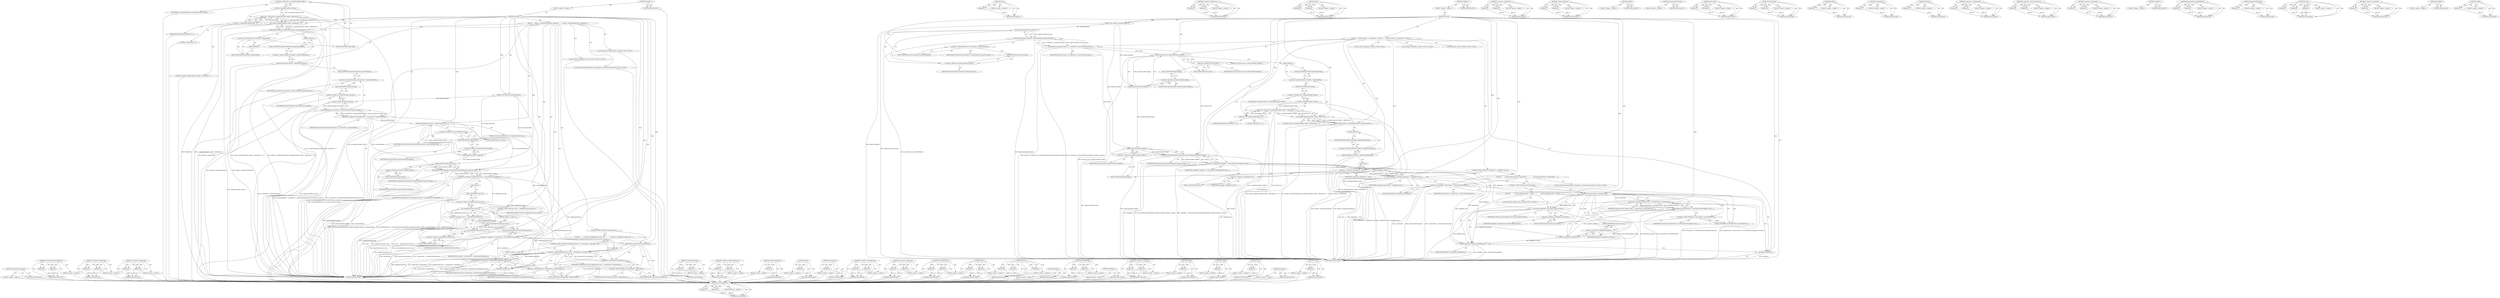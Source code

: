digraph "location" {
vulnerable_203 [label=<(METHOD,screenToRootView)>];
vulnerable_204 [label=<(PARAM,p1)>];
vulnerable_205 [label=<(PARAM,p2)>];
vulnerable_206 [label=<(BLOCK,&lt;empty&gt;,&lt;empty&gt;)>];
vulnerable_207 [label=<(METHOD_RETURN,ANY)>];
vulnerable_186 [label=<(METHOD,size)>];
vulnerable_187 [label=<(PARAM,p1)>];
vulnerable_188 [label=<(BLOCK,&lt;empty&gt;,&lt;empty&gt;)>];
vulnerable_189 [label=<(METHOD_RETURN,ANY)>];
vulnerable_140 [label=<(METHOD,&lt;operator&gt;.fieldAccess)>];
vulnerable_141 [label=<(PARAM,p1)>];
vulnerable_142 [label=<(PARAM,p2)>];
vulnerable_143 [label=<(BLOCK,&lt;empty&gt;,&lt;empty&gt;)>];
vulnerable_144 [label=<(METHOD_RETURN,ANY)>];
vulnerable_163 [label=<(METHOD,max)>];
vulnerable_164 [label=<(PARAM,p1)>];
vulnerable_165 [label=<(PARAM,p2)>];
vulnerable_166 [label=<(BLOCK,&lt;empty&gt;,&lt;empty&gt;)>];
vulnerable_167 [label=<(METHOD_RETURN,ANY)>];
vulnerable_6 [label=<(METHOD,&lt;global&gt;)<SUB>1</SUB>>];
vulnerable_7 [label=<(BLOCK,&lt;empty&gt;,&lt;empty&gt;)<SUB>1</SUB>>];
vulnerable_8 [label=<(METHOD,refresh)<SUB>1</SUB>>];
vulnerable_9 [label=<(PARAM,const IntRect&amp; targetControlRect)<SUB>1</SUB>>];
vulnerable_10 [label=<(BLOCK,{
    IntPoint location = m_frameView-&gt;contents...,{
    IntPoint location = m_frameView-&gt;contents...)<SUB>2</SUB>>];
vulnerable_11 [label="<(LOCAL,IntPoint location: IntPoint)<SUB>3</SUB>>"];
vulnerable_12 [label=<(&lt;operator&gt;.assignment,location = m_frameView-&gt;contentsToWindow(target...)<SUB>3</SUB>>];
vulnerable_13 [label=<(IDENTIFIER,location,location = m_frameView-&gt;contentsToWindow(target...)<SUB>3</SUB>>];
vulnerable_14 [label=<(contentsToWindow,m_frameView-&gt;contentsToWindow(targetControlRect...)<SUB>3</SUB>>];
vulnerable_15 [label=<(&lt;operator&gt;.indirectFieldAccess,m_frameView-&gt;contentsToWindow)<SUB>3</SUB>>];
vulnerable_16 [label=<(IDENTIFIER,m_frameView,m_frameView-&gt;contentsToWindow(targetControlRect...)<SUB>3</SUB>>];
vulnerable_17 [label=<(FIELD_IDENTIFIER,contentsToWindow,contentsToWindow)<SUB>3</SUB>>];
vulnerable_18 [label=<(location,targetControlRect.location())<SUB>3</SUB>>];
vulnerable_19 [label=<(&lt;operator&gt;.fieldAccess,targetControlRect.location)<SUB>3</SUB>>];
vulnerable_20 [label=<(IDENTIFIER,targetControlRect,targetControlRect.location())<SUB>3</SUB>>];
vulnerable_21 [label=<(FIELD_IDENTIFIER,location,location)<SUB>3</SUB>>];
vulnerable_22 [label=<(move,location.move(0, targetControlRect.height()))<SUB>4</SUB>>];
vulnerable_23 [label=<(&lt;operator&gt;.fieldAccess,location.move)<SUB>4</SUB>>];
vulnerable_24 [label=<(IDENTIFIER,location,location.move(0, targetControlRect.height()))<SUB>4</SUB>>];
vulnerable_25 [label=<(FIELD_IDENTIFIER,move,move)<SUB>4</SUB>>];
vulnerable_26 [label=<(LITERAL,0,location.move(0, targetControlRect.height()))<SUB>4</SUB>>];
vulnerable_27 [label=<(height,targetControlRect.height())<SUB>4</SUB>>];
vulnerable_28 [label=<(&lt;operator&gt;.fieldAccess,targetControlRect.height)<SUB>4</SUB>>];
vulnerable_29 [label=<(IDENTIFIER,targetControlRect,targetControlRect.height())<SUB>4</SUB>>];
vulnerable_30 [label=<(FIELD_IDENTIFIER,height,height)<SUB>4</SUB>>];
vulnerable_31 [label=<(setBaseWidth,listBox()-&gt;setBaseWidth(max(m_originalFrameRect...)<SUB>6</SUB>>];
vulnerable_32 [label=<(&lt;operator&gt;.indirectFieldAccess,listBox()-&gt;setBaseWidth)<SUB>6</SUB>>];
vulnerable_33 [label=<(listBox,listBox())<SUB>6</SUB>>];
vulnerable_34 [label=<(FIELD_IDENTIFIER,setBaseWidth,setBaseWidth)<SUB>6</SUB>>];
vulnerable_35 [label=<(max,max(m_originalFrameRect.width() - kBorderSize *...)<SUB>6</SUB>>];
vulnerable_36 [label=<(&lt;operator&gt;.subtraction,m_originalFrameRect.width() - kBorderSize * 2)<SUB>6</SUB>>];
vulnerable_37 [label=<(width,m_originalFrameRect.width())<SUB>6</SUB>>];
vulnerable_38 [label=<(&lt;operator&gt;.fieldAccess,m_originalFrameRect.width)<SUB>6</SUB>>];
vulnerable_39 [label=<(IDENTIFIER,m_originalFrameRect,m_originalFrameRect.width())<SUB>6</SUB>>];
vulnerable_40 [label=<(FIELD_IDENTIFIER,width,width)<SUB>6</SUB>>];
vulnerable_41 [label=<(&lt;operator&gt;.multiplication,kBorderSize * 2)<SUB>6</SUB>>];
vulnerable_42 [label=<(IDENTIFIER,kBorderSize,kBorderSize * 2)<SUB>6</SUB>>];
vulnerable_43 [label=<(LITERAL,2,kBorderSize * 2)<SUB>6</SUB>>];
vulnerable_44 [label=<(LITERAL,0,max(m_originalFrameRect.width() - kBorderSize *...)<SUB>6</SUB>>];
vulnerable_45 [label=<(updateFromElement,listBox()-&gt;updateFromElement())<SUB>8</SUB>>];
vulnerable_46 [label=<(&lt;operator&gt;.indirectFieldAccess,listBox()-&gt;updateFromElement)<SUB>8</SUB>>];
vulnerable_47 [label=<(listBox,listBox())<SUB>8</SUB>>];
vulnerable_48 [label=<(FIELD_IDENTIFIER,updateFromElement,updateFromElement)<SUB>8</SUB>>];
vulnerable_49 [label="<(LOCAL,IntSize originalSize: IntSize)<SUB>9</SUB>>"];
vulnerable_50 [label=<(&lt;operator&gt;.assignment,originalSize = size())<SUB>9</SUB>>];
vulnerable_51 [label=<(IDENTIFIER,originalSize,originalSize = size())<SUB>9</SUB>>];
vulnerable_52 [label=<(size,size())<SUB>9</SUB>>];
vulnerable_53 [label="<(LOCAL,IntRect widgetRect: IntRect)<SUB>10</SUB>>"];
vulnerable_54 [label=<(&lt;operator&gt;.assignment,widgetRect = layoutAndCalculateWidgetRect(targe...)<SUB>10</SUB>>];
vulnerable_55 [label=<(IDENTIFIER,widgetRect,widgetRect = layoutAndCalculateWidgetRect(targe...)<SUB>10</SUB>>];
vulnerable_56 [label=<(layoutAndCalculateWidgetRect,layoutAndCalculateWidgetRect(targetControlRect....)<SUB>10</SUB>>];
vulnerable_57 [label=<(height,targetControlRect.height())<SUB>10</SUB>>];
vulnerable_58 [label=<(&lt;operator&gt;.fieldAccess,targetControlRect.height)<SUB>10</SUB>>];
vulnerable_59 [label=<(IDENTIFIER,targetControlRect,targetControlRect.height())<SUB>10</SUB>>];
vulnerable_60 [label=<(FIELD_IDENTIFIER,height,height)<SUB>10</SUB>>];
vulnerable_61 [label=<(IDENTIFIER,location,layoutAndCalculateWidgetRect(targetControlRect....)<SUB>10</SUB>>];
vulnerable_62 [label=<(CONTROL_STRUCTURE,IF,if (originalSize != widgetRect.size()))<SUB>11</SUB>>];
vulnerable_63 [label=<(&lt;operator&gt;.notEquals,originalSize != widgetRect.size())<SUB>11</SUB>>];
vulnerable_64 [label=<(IDENTIFIER,originalSize,originalSize != widgetRect.size())<SUB>11</SUB>>];
vulnerable_65 [label=<(size,widgetRect.size())<SUB>11</SUB>>];
vulnerable_66 [label=<(&lt;operator&gt;.fieldAccess,widgetRect.size)<SUB>11</SUB>>];
vulnerable_67 [label=<(IDENTIFIER,widgetRect,widgetRect.size())<SUB>11</SUB>>];
vulnerable_68 [label=<(FIELD_IDENTIFIER,size,size)<SUB>11</SUB>>];
vulnerable_69 [label=<(BLOCK,{
        ChromeClientChromium* chromeClient = ...,{
        ChromeClientChromium* chromeClient = ...)<SUB>11</SUB>>];
vulnerable_70 [label="<(LOCAL,ChromeClientChromium* chromeClient: ChromeClientChromium*)<SUB>12</SUB>>"];
vulnerable_71 [label=<(&lt;operator&gt;.assignment,* chromeClient = chromeClientChromium())<SUB>12</SUB>>];
vulnerable_72 [label=<(IDENTIFIER,chromeClient,* chromeClient = chromeClientChromium())<SUB>12</SUB>>];
vulnerable_73 [label=<(chromeClientChromium,chromeClientChromium())<SUB>12</SUB>>];
vulnerable_74 [label=<(CONTROL_STRUCTURE,IF,if (chromeClient))<SUB>13</SUB>>];
vulnerable_75 [label=<(IDENTIFIER,chromeClient,if (chromeClient))<SUB>13</SUB>>];
vulnerable_76 [label=<(BLOCK,{
            IntPoint widgetLocation = chromeC...,{
            IntPoint widgetLocation = chromeC...)<SUB>13</SUB>>];
vulnerable_77 [label="<(LOCAL,IntPoint widgetLocation: IntPoint)<SUB>14</SUB>>"];
vulnerable_78 [label=<(&lt;operator&gt;.assignment,widgetLocation = chromeClient-&gt;screenToRootView...)<SUB>14</SUB>>];
vulnerable_79 [label=<(IDENTIFIER,widgetLocation,widgetLocation = chromeClient-&gt;screenToRootView...)<SUB>14</SUB>>];
vulnerable_80 [label=<(screenToRootView,chromeClient-&gt;screenToRootView(widgetRect.locat...)<SUB>14</SUB>>];
vulnerable_81 [label=<(&lt;operator&gt;.indirectFieldAccess,chromeClient-&gt;screenToRootView)<SUB>14</SUB>>];
vulnerable_82 [label=<(IDENTIFIER,chromeClient,chromeClient-&gt;screenToRootView(widgetRect.locat...)<SUB>14</SUB>>];
vulnerable_83 [label=<(FIELD_IDENTIFIER,screenToRootView,screenToRootView)<SUB>14</SUB>>];
vulnerable_84 [label=<(location,widgetRect.location())<SUB>14</SUB>>];
vulnerable_85 [label=<(&lt;operator&gt;.fieldAccess,widgetRect.location)<SUB>14</SUB>>];
vulnerable_86 [label=<(IDENTIFIER,widgetRect,widgetRect.location())<SUB>14</SUB>>];
vulnerable_87 [label=<(FIELD_IDENTIFIER,location,location)<SUB>14</SUB>>];
vulnerable_88 [label=<(setLocation,widgetRect.setLocation(widgetLocation))<SUB>15</SUB>>];
vulnerable_89 [label=<(&lt;operator&gt;.fieldAccess,widgetRect.setLocation)<SUB>15</SUB>>];
vulnerable_90 [label=<(IDENTIFIER,widgetRect,widgetRect.setLocation(widgetLocation))<SUB>15</SUB>>];
vulnerable_91 [label=<(FIELD_IDENTIFIER,setLocation,setLocation)<SUB>15</SUB>>];
vulnerable_92 [label=<(IDENTIFIER,widgetLocation,widgetRect.setLocation(widgetLocation))<SUB>15</SUB>>];
vulnerable_93 [label=<(setFrameRect,setFrameRect(widgetRect))<SUB>16</SUB>>];
vulnerable_94 [label=<(IDENTIFIER,widgetRect,setFrameRect(widgetRect))<SUB>16</SUB>>];
vulnerable_95 [label=<(invalidate,invalidate())<SUB>20</SUB>>];
vulnerable_96 [label=<(METHOD_RETURN,void)<SUB>1</SUB>>];
vulnerable_98 [label=<(METHOD_RETURN,ANY)<SUB>1</SUB>>];
vulnerable_168 [label=<(METHOD,&lt;operator&gt;.subtraction)>];
vulnerable_169 [label=<(PARAM,p1)>];
vulnerable_170 [label=<(PARAM,p2)>];
vulnerable_171 [label=<(BLOCK,&lt;empty&gt;,&lt;empty&gt;)>];
vulnerable_172 [label=<(METHOD_RETURN,ANY)>];
vulnerable_126 [label=<(METHOD,contentsToWindow)>];
vulnerable_127 [label=<(PARAM,p1)>];
vulnerable_128 [label=<(PARAM,p2)>];
vulnerable_129 [label=<(BLOCK,&lt;empty&gt;,&lt;empty&gt;)>];
vulnerable_130 [label=<(METHOD_RETURN,ANY)>];
vulnerable_160 [label=<(METHOD,listBox)>];
vulnerable_161 [label=<(BLOCK,&lt;empty&gt;,&lt;empty&gt;)>];
vulnerable_162 [label=<(METHOD_RETURN,ANY)>];
vulnerable_200 [label=<(METHOD,chromeClientChromium)>];
vulnerable_201 [label=<(BLOCK,&lt;empty&gt;,&lt;empty&gt;)>];
vulnerable_202 [label=<(METHOD_RETURN,ANY)>];
vulnerable_208 [label=<(METHOD,setLocation)>];
vulnerable_209 [label=<(PARAM,p1)>];
vulnerable_210 [label=<(PARAM,p2)>];
vulnerable_211 [label=<(BLOCK,&lt;empty&gt;,&lt;empty&gt;)>];
vulnerable_212 [label=<(METHOD_RETURN,ANY)>];
vulnerable_155 [label=<(METHOD,setBaseWidth)>];
vulnerable_156 [label=<(PARAM,p1)>];
vulnerable_157 [label=<(PARAM,p2)>];
vulnerable_158 [label=<(BLOCK,&lt;empty&gt;,&lt;empty&gt;)>];
vulnerable_159 [label=<(METHOD_RETURN,ANY)>];
vulnerable_151 [label=<(METHOD,height)>];
vulnerable_152 [label=<(PARAM,p1)>];
vulnerable_153 [label=<(BLOCK,&lt;empty&gt;,&lt;empty&gt;)>];
vulnerable_154 [label=<(METHOD_RETURN,ANY)>];
vulnerable_213 [label=<(METHOD,setFrameRect)>];
vulnerable_214 [label=<(PARAM,p1)>];
vulnerable_215 [label=<(BLOCK,&lt;empty&gt;,&lt;empty&gt;)>];
vulnerable_216 [label=<(METHOD_RETURN,ANY)>];
vulnerable_136 [label=<(METHOD,location)>];
vulnerable_137 [label=<(PARAM,p1)>];
vulnerable_138 [label=<(BLOCK,&lt;empty&gt;,&lt;empty&gt;)>];
vulnerable_139 [label=<(METHOD_RETURN,ANY)>];
vulnerable_177 [label=<(METHOD,&lt;operator&gt;.multiplication)>];
vulnerable_178 [label=<(PARAM,p1)>];
vulnerable_179 [label=<(PARAM,p2)>];
vulnerable_180 [label=<(BLOCK,&lt;empty&gt;,&lt;empty&gt;)>];
vulnerable_181 [label=<(METHOD_RETURN,ANY)>];
vulnerable_131 [label=<(METHOD,&lt;operator&gt;.indirectFieldAccess)>];
vulnerable_132 [label=<(PARAM,p1)>];
vulnerable_133 [label=<(PARAM,p2)>];
vulnerable_134 [label=<(BLOCK,&lt;empty&gt;,&lt;empty&gt;)>];
vulnerable_135 [label=<(METHOD_RETURN,ANY)>];
vulnerable_121 [label=<(METHOD,&lt;operator&gt;.assignment)>];
vulnerable_122 [label=<(PARAM,p1)>];
vulnerable_123 [label=<(PARAM,p2)>];
vulnerable_124 [label=<(BLOCK,&lt;empty&gt;,&lt;empty&gt;)>];
vulnerable_125 [label=<(METHOD_RETURN,ANY)>];
vulnerable_115 [label=<(METHOD,&lt;global&gt;)<SUB>1</SUB>>];
vulnerable_116 [label=<(BLOCK,&lt;empty&gt;,&lt;empty&gt;)>];
vulnerable_117 [label=<(METHOD_RETURN,ANY)>];
vulnerable_190 [label=<(METHOD,layoutAndCalculateWidgetRect)>];
vulnerable_191 [label=<(PARAM,p1)>];
vulnerable_192 [label=<(PARAM,p2)>];
vulnerable_193 [label=<(BLOCK,&lt;empty&gt;,&lt;empty&gt;)>];
vulnerable_194 [label=<(METHOD_RETURN,ANY)>];
vulnerable_182 [label=<(METHOD,updateFromElement)>];
vulnerable_183 [label=<(PARAM,p1)>];
vulnerable_184 [label=<(BLOCK,&lt;empty&gt;,&lt;empty&gt;)>];
vulnerable_185 [label=<(METHOD_RETURN,ANY)>];
vulnerable_145 [label=<(METHOD,move)>];
vulnerable_146 [label=<(PARAM,p1)>];
vulnerable_147 [label=<(PARAM,p2)>];
vulnerable_148 [label=<(PARAM,p3)>];
vulnerable_149 [label=<(BLOCK,&lt;empty&gt;,&lt;empty&gt;)>];
vulnerable_150 [label=<(METHOD_RETURN,ANY)>];
vulnerable_195 [label=<(METHOD,&lt;operator&gt;.notEquals)>];
vulnerable_196 [label=<(PARAM,p1)>];
vulnerable_197 [label=<(PARAM,p2)>];
vulnerable_198 [label=<(BLOCK,&lt;empty&gt;,&lt;empty&gt;)>];
vulnerable_199 [label=<(METHOD_RETURN,ANY)>];
vulnerable_217 [label=<(METHOD,invalidate)>];
vulnerable_218 [label=<(BLOCK,&lt;empty&gt;,&lt;empty&gt;)>];
vulnerable_219 [label=<(METHOD_RETURN,ANY)>];
vulnerable_173 [label=<(METHOD,width)>];
vulnerable_174 [label=<(PARAM,p1)>];
vulnerable_175 [label=<(BLOCK,&lt;empty&gt;,&lt;empty&gt;)>];
vulnerable_176 [label=<(METHOD_RETURN,ANY)>];
fixed_198 [label=<(METHOD,chromeClientChromium)>];
fixed_199 [label=<(BLOCK,&lt;empty&gt;,&lt;empty&gt;)>];
fixed_200 [label=<(METHOD_RETURN,ANY)>];
fixed_180 [label=<(METHOD,layoutAndCalculateWidgetRect)>];
fixed_181 [label=<(PARAM,p1)>];
fixed_182 [label=<(PARAM,p2)>];
fixed_183 [label=<(BLOCK,&lt;empty&gt;,&lt;empty&gt;)>];
fixed_184 [label=<(METHOD_RETURN,ANY)>];
fixed_133 [label=<(METHOD,&lt;operator&gt;.subtraction)>];
fixed_134 [label=<(PARAM,p1)>];
fixed_135 [label=<(PARAM,p2)>];
fixed_136 [label=<(BLOCK,&lt;empty&gt;,&lt;empty&gt;)>];
fixed_137 [label=<(METHOD_RETURN,ANY)>];
fixed_156 [label=<(METHOD,&lt;operator&gt;.assignment)>];
fixed_157 [label=<(PARAM,p1)>];
fixed_158 [label=<(PARAM,p2)>];
fixed_159 [label=<(BLOCK,&lt;empty&gt;,&lt;empty&gt;)>];
fixed_160 [label=<(METHOD_RETURN,ANY)>];
fixed_6 [label=<(METHOD,&lt;global&gt;)<SUB>1</SUB>>];
fixed_7 [label=<(BLOCK,&lt;empty&gt;,&lt;empty&gt;)<SUB>1</SUB>>];
fixed_8 [label=<(METHOD,refresh)<SUB>1</SUB>>];
fixed_9 [label=<(PARAM,const IntRect&amp; targetControlRect)<SUB>1</SUB>>];
fixed_10 [label=<(BLOCK,{
    listBox()-&gt;setBaseWidth(max(m_originalFra...,{
    listBox()-&gt;setBaseWidth(max(m_originalFra...)<SUB>2</SUB>>];
fixed_11 [label=<(setBaseWidth,listBox()-&gt;setBaseWidth(max(m_originalFrameRect...)<SUB>3</SUB>>];
fixed_12 [label=<(&lt;operator&gt;.indirectFieldAccess,listBox()-&gt;setBaseWidth)<SUB>3</SUB>>];
fixed_13 [label=<(listBox,listBox())<SUB>3</SUB>>];
fixed_14 [label=<(FIELD_IDENTIFIER,setBaseWidth,setBaseWidth)<SUB>3</SUB>>];
fixed_15 [label=<(max,max(m_originalFrameRect.width() - kBorderSize *...)<SUB>3</SUB>>];
fixed_16 [label=<(&lt;operator&gt;.subtraction,m_originalFrameRect.width() - kBorderSize * 2)<SUB>3</SUB>>];
fixed_17 [label=<(width,m_originalFrameRect.width())<SUB>3</SUB>>];
fixed_18 [label=<(&lt;operator&gt;.fieldAccess,m_originalFrameRect.width)<SUB>3</SUB>>];
fixed_19 [label=<(IDENTIFIER,m_originalFrameRect,m_originalFrameRect.width())<SUB>3</SUB>>];
fixed_20 [label=<(FIELD_IDENTIFIER,width,width)<SUB>3</SUB>>];
fixed_21 [label=<(&lt;operator&gt;.multiplication,kBorderSize * 2)<SUB>3</SUB>>];
fixed_22 [label=<(IDENTIFIER,kBorderSize,kBorderSize * 2)<SUB>3</SUB>>];
fixed_23 [label=<(LITERAL,2,kBorderSize * 2)<SUB>3</SUB>>];
fixed_24 [label=<(LITERAL,0,max(m_originalFrameRect.width() - kBorderSize *...)<SUB>3</SUB>>];
fixed_25 [label=<(updateFromElement,listBox()-&gt;updateFromElement())<SUB>4</SUB>>];
fixed_26 [label=<(&lt;operator&gt;.indirectFieldAccess,listBox()-&gt;updateFromElement)<SUB>4</SUB>>];
fixed_27 [label=<(listBox,listBox())<SUB>4</SUB>>];
fixed_28 [label=<(FIELD_IDENTIFIER,updateFromElement,updateFromElement)<SUB>4</SUB>>];
fixed_29 [label="<(LOCAL,IntPoint locationInWindow: IntPoint)<SUB>6</SUB>>"];
fixed_30 [label=<(&lt;operator&gt;.assignment,locationInWindow = m_frameView-&gt;contentsToWindo...)<SUB>6</SUB>>];
fixed_31 [label=<(IDENTIFIER,locationInWindow,locationInWindow = m_frameView-&gt;contentsToWindo...)<SUB>6</SUB>>];
fixed_32 [label=<(contentsToWindow,m_frameView-&gt;contentsToWindow(targetControlRect...)<SUB>6</SUB>>];
fixed_33 [label=<(&lt;operator&gt;.indirectFieldAccess,m_frameView-&gt;contentsToWindow)<SUB>6</SUB>>];
fixed_34 [label=<(IDENTIFIER,m_frameView,m_frameView-&gt;contentsToWindow(targetControlRect...)<SUB>6</SUB>>];
fixed_35 [label=<(FIELD_IDENTIFIER,contentsToWindow,contentsToWindow)<SUB>6</SUB>>];
fixed_36 [label=<(location,targetControlRect.location())<SUB>6</SUB>>];
fixed_37 [label=<(&lt;operator&gt;.fieldAccess,targetControlRect.location)<SUB>6</SUB>>];
fixed_38 [label=<(IDENTIFIER,targetControlRect,targetControlRect.location())<SUB>6</SUB>>];
fixed_39 [label=<(FIELD_IDENTIFIER,location,location)<SUB>6</SUB>>];
fixed_40 [label=<(move,locationInWindow.move(0, targetControlRect.heig...)<SUB>8</SUB>>];
fixed_41 [label=<(&lt;operator&gt;.fieldAccess,locationInWindow.move)<SUB>8</SUB>>];
fixed_42 [label=<(IDENTIFIER,locationInWindow,locationInWindow.move(0, targetControlRect.heig...)<SUB>8</SUB>>];
fixed_43 [label=<(FIELD_IDENTIFIER,move,move)<SUB>8</SUB>>];
fixed_44 [label=<(LITERAL,0,locationInWindow.move(0, targetControlRect.heig...)<SUB>8</SUB>>];
fixed_45 [label=<(height,targetControlRect.height())<SUB>8</SUB>>];
fixed_46 [label=<(&lt;operator&gt;.fieldAccess,targetControlRect.height)<SUB>8</SUB>>];
fixed_47 [label=<(IDENTIFIER,targetControlRect,targetControlRect.height())<SUB>8</SUB>>];
fixed_48 [label=<(FIELD_IDENTIFIER,height,height)<SUB>8</SUB>>];
fixed_49 [label="<(LOCAL,IntRect widgetRectInScreen: IntRect)<SUB>10</SUB>>"];
fixed_50 [label=<(&lt;operator&gt;.assignment,widgetRectInScreen = layoutAndCalculateWidgetRe...)<SUB>10</SUB>>];
fixed_51 [label=<(IDENTIFIER,widgetRectInScreen,widgetRectInScreen = layoutAndCalculateWidgetRe...)<SUB>10</SUB>>];
fixed_52 [label=<(layoutAndCalculateWidgetRect,layoutAndCalculateWidgetRect(targetControlRect....)<SUB>10</SUB>>];
fixed_53 [label=<(height,targetControlRect.height())<SUB>10</SUB>>];
fixed_54 [label=<(&lt;operator&gt;.fieldAccess,targetControlRect.height)<SUB>10</SUB>>];
fixed_55 [label=<(IDENTIFIER,targetControlRect,targetControlRect.height())<SUB>10</SUB>>];
fixed_56 [label=<(FIELD_IDENTIFIER,height,height)<SUB>10</SUB>>];
fixed_57 [label=<(IDENTIFIER,locationInWindow,layoutAndCalculateWidgetRect(targetControlRect....)<SUB>10</SUB>>];
fixed_58 [label=<(CONTROL_STRUCTURE,IF,if (size() != widgetRectInScreen.size()))<SUB>13</SUB>>];
fixed_59 [label=<(&lt;operator&gt;.notEquals,size() != widgetRectInScreen.size())<SUB>13</SUB>>];
fixed_60 [label=<(size,size())<SUB>13</SUB>>];
fixed_61 [label=<(size,widgetRectInScreen.size())<SUB>13</SUB>>];
fixed_62 [label=<(&lt;operator&gt;.fieldAccess,widgetRectInScreen.size)<SUB>13</SUB>>];
fixed_63 [label=<(IDENTIFIER,widgetRectInScreen,widgetRectInScreen.size())<SUB>13</SUB>>];
fixed_64 [label=<(FIELD_IDENTIFIER,size,size)<SUB>13</SUB>>];
fixed_65 [label=<(BLOCK,&lt;empty&gt;,&lt;empty&gt;)<SUB>14</SUB>>];
fixed_66 [label=<(resize,resize(widgetRectInScreen.size()))<SUB>14</SUB>>];
fixed_67 [label=<(size,widgetRectInScreen.size())<SUB>14</SUB>>];
fixed_68 [label=<(&lt;operator&gt;.fieldAccess,widgetRectInScreen.size)<SUB>14</SUB>>];
fixed_69 [label=<(IDENTIFIER,widgetRectInScreen,widgetRectInScreen.size())<SUB>14</SUB>>];
fixed_70 [label=<(FIELD_IDENTIFIER,size,size)<SUB>14</SUB>>];
fixed_71 [label="<(LOCAL,ChromeClientChromium* chromeClient: ChromeClientChromium*)<SUB>16</SUB>>"];
fixed_72 [label=<(&lt;operator&gt;.assignment,* chromeClient = chromeClientChromium())<SUB>16</SUB>>];
fixed_73 [label=<(IDENTIFIER,chromeClient,* chromeClient = chromeClientChromium())<SUB>16</SUB>>];
fixed_74 [label=<(chromeClientChromium,chromeClientChromium())<SUB>16</SUB>>];
fixed_75 [label=<(CONTROL_STRUCTURE,IF,if (chromeClient))<SUB>17</SUB>>];
fixed_76 [label=<(IDENTIFIER,chromeClient,if (chromeClient))<SUB>17</SUB>>];
fixed_77 [label=<(BLOCK,{
        // Update the WebWidget location (whi...,{
        // Update the WebWidget location (whi...)<SUB>17</SUB>>];
fixed_78 [label=<(CONTROL_STRUCTURE,IF,if (widgetRectInScreen != chromeClient-&gt;windowRect()))<SUB>19</SUB>>];
fixed_79 [label=<(&lt;operator&gt;.notEquals,widgetRectInScreen != chromeClient-&gt;windowRect())<SUB>19</SUB>>];
fixed_80 [label=<(IDENTIFIER,widgetRectInScreen,widgetRectInScreen != chromeClient-&gt;windowRect())<SUB>19</SUB>>];
fixed_81 [label=<(windowRect,chromeClient-&gt;windowRect())<SUB>19</SUB>>];
fixed_82 [label=<(&lt;operator&gt;.indirectFieldAccess,chromeClient-&gt;windowRect)<SUB>19</SUB>>];
fixed_83 [label=<(IDENTIFIER,chromeClient,chromeClient-&gt;windowRect())<SUB>19</SUB>>];
fixed_84 [label=<(FIELD_IDENTIFIER,windowRect,windowRect)<SUB>19</SUB>>];
fixed_85 [label=<(BLOCK,&lt;empty&gt;,&lt;empty&gt;)<SUB>20</SUB>>];
fixed_86 [label=<(setWindowRect,chromeClient-&gt;setWindowRect(widgetRectInScreen))<SUB>20</SUB>>];
fixed_87 [label=<(&lt;operator&gt;.indirectFieldAccess,chromeClient-&gt;setWindowRect)<SUB>20</SUB>>];
fixed_88 [label=<(IDENTIFIER,chromeClient,chromeClient-&gt;setWindowRect(widgetRectInScreen))<SUB>20</SUB>>];
fixed_89 [label=<(FIELD_IDENTIFIER,setWindowRect,setWindowRect)<SUB>20</SUB>>];
fixed_90 [label=<(IDENTIFIER,widgetRectInScreen,chromeClient-&gt;setWindowRect(widgetRectInScreen))<SUB>20</SUB>>];
fixed_91 [label=<(invalidate,invalidate())<SUB>23</SUB>>];
fixed_92 [label=<(METHOD_RETURN,void)<SUB>1</SUB>>];
fixed_94 [label=<(METHOD_RETURN,ANY)<SUB>1</SUB>>];
fixed_161 [label=<(METHOD,contentsToWindow)>];
fixed_162 [label=<(PARAM,p1)>];
fixed_163 [label=<(PARAM,p2)>];
fixed_164 [label=<(BLOCK,&lt;empty&gt;,&lt;empty&gt;)>];
fixed_165 [label=<(METHOD_RETURN,ANY)>];
fixed_120 [label=<(METHOD,&lt;operator&gt;.indirectFieldAccess)>];
fixed_121 [label=<(PARAM,p1)>];
fixed_122 [label=<(PARAM,p2)>];
fixed_123 [label=<(BLOCK,&lt;empty&gt;,&lt;empty&gt;)>];
fixed_124 [label=<(METHOD_RETURN,ANY)>];
fixed_152 [label=<(METHOD,updateFromElement)>];
fixed_153 [label=<(PARAM,p1)>];
fixed_154 [label=<(BLOCK,&lt;empty&gt;,&lt;empty&gt;)>];
fixed_155 [label=<(METHOD_RETURN,ANY)>];
fixed_194 [label=<(METHOD,resize)>];
fixed_195 [label=<(PARAM,p1)>];
fixed_196 [label=<(BLOCK,&lt;empty&gt;,&lt;empty&gt;)>];
fixed_197 [label=<(METHOD_RETURN,ANY)>];
fixed_201 [label=<(METHOD,windowRect)>];
fixed_202 [label=<(PARAM,p1)>];
fixed_203 [label=<(BLOCK,&lt;empty&gt;,&lt;empty&gt;)>];
fixed_204 [label=<(METHOD_RETURN,ANY)>];
fixed_147 [label=<(METHOD,&lt;operator&gt;.multiplication)>];
fixed_148 [label=<(PARAM,p1)>];
fixed_149 [label=<(PARAM,p2)>];
fixed_150 [label=<(BLOCK,&lt;empty&gt;,&lt;empty&gt;)>];
fixed_151 [label=<(METHOD_RETURN,ANY)>];
fixed_142 [label=<(METHOD,&lt;operator&gt;.fieldAccess)>];
fixed_143 [label=<(PARAM,p1)>];
fixed_144 [label=<(PARAM,p2)>];
fixed_145 [label=<(BLOCK,&lt;empty&gt;,&lt;empty&gt;)>];
fixed_146 [label=<(METHOD_RETURN,ANY)>];
fixed_205 [label=<(METHOD,setWindowRect)>];
fixed_206 [label=<(PARAM,p1)>];
fixed_207 [label=<(PARAM,p2)>];
fixed_208 [label=<(BLOCK,&lt;empty&gt;,&lt;empty&gt;)>];
fixed_209 [label=<(METHOD_RETURN,ANY)>];
fixed_128 [label=<(METHOD,max)>];
fixed_129 [label=<(PARAM,p1)>];
fixed_130 [label=<(PARAM,p2)>];
fixed_131 [label=<(BLOCK,&lt;empty&gt;,&lt;empty&gt;)>];
fixed_132 [label=<(METHOD_RETURN,ANY)>];
fixed_170 [label=<(METHOD,move)>];
fixed_171 [label=<(PARAM,p1)>];
fixed_172 [label=<(PARAM,p2)>];
fixed_173 [label=<(PARAM,p3)>];
fixed_174 [label=<(BLOCK,&lt;empty&gt;,&lt;empty&gt;)>];
fixed_175 [label=<(METHOD_RETURN,ANY)>];
fixed_125 [label=<(METHOD,listBox)>];
fixed_126 [label=<(BLOCK,&lt;empty&gt;,&lt;empty&gt;)>];
fixed_127 [label=<(METHOD_RETURN,ANY)>];
fixed_115 [label=<(METHOD,setBaseWidth)>];
fixed_116 [label=<(PARAM,p1)>];
fixed_117 [label=<(PARAM,p2)>];
fixed_118 [label=<(BLOCK,&lt;empty&gt;,&lt;empty&gt;)>];
fixed_119 [label=<(METHOD_RETURN,ANY)>];
fixed_109 [label=<(METHOD,&lt;global&gt;)<SUB>1</SUB>>];
fixed_110 [label=<(BLOCK,&lt;empty&gt;,&lt;empty&gt;)>];
fixed_111 [label=<(METHOD_RETURN,ANY)>];
fixed_185 [label=<(METHOD,&lt;operator&gt;.notEquals)>];
fixed_186 [label=<(PARAM,p1)>];
fixed_187 [label=<(PARAM,p2)>];
fixed_188 [label=<(BLOCK,&lt;empty&gt;,&lt;empty&gt;)>];
fixed_189 [label=<(METHOD_RETURN,ANY)>];
fixed_176 [label=<(METHOD,height)>];
fixed_177 [label=<(PARAM,p1)>];
fixed_178 [label=<(BLOCK,&lt;empty&gt;,&lt;empty&gt;)>];
fixed_179 [label=<(METHOD_RETURN,ANY)>];
fixed_138 [label=<(METHOD,width)>];
fixed_139 [label=<(PARAM,p1)>];
fixed_140 [label=<(BLOCK,&lt;empty&gt;,&lt;empty&gt;)>];
fixed_141 [label=<(METHOD_RETURN,ANY)>];
fixed_190 [label=<(METHOD,size)>];
fixed_191 [label=<(PARAM,p1)>];
fixed_192 [label=<(BLOCK,&lt;empty&gt;,&lt;empty&gt;)>];
fixed_193 [label=<(METHOD_RETURN,ANY)>];
fixed_210 [label=<(METHOD,invalidate)>];
fixed_211 [label=<(BLOCK,&lt;empty&gt;,&lt;empty&gt;)>];
fixed_212 [label=<(METHOD_RETURN,ANY)>];
fixed_166 [label=<(METHOD,location)>];
fixed_167 [label=<(PARAM,p1)>];
fixed_168 [label=<(BLOCK,&lt;empty&gt;,&lt;empty&gt;)>];
fixed_169 [label=<(METHOD_RETURN,ANY)>];
vulnerable_203 -> vulnerable_204  [key=0, label="AST: "];
vulnerable_203 -> vulnerable_204  [key=1, label="DDG: "];
vulnerable_203 -> vulnerable_206  [key=0, label="AST: "];
vulnerable_203 -> vulnerable_205  [key=0, label="AST: "];
vulnerable_203 -> vulnerable_205  [key=1, label="DDG: "];
vulnerable_203 -> vulnerable_207  [key=0, label="AST: "];
vulnerable_203 -> vulnerable_207  [key=1, label="CFG: "];
vulnerable_204 -> vulnerable_207  [key=0, label="DDG: p1"];
vulnerable_205 -> vulnerable_207  [key=0, label="DDG: p2"];
vulnerable_186 -> vulnerable_187  [key=0, label="AST: "];
vulnerable_186 -> vulnerable_187  [key=1, label="DDG: "];
vulnerable_186 -> vulnerable_188  [key=0, label="AST: "];
vulnerable_186 -> vulnerable_189  [key=0, label="AST: "];
vulnerable_186 -> vulnerable_189  [key=1, label="CFG: "];
vulnerable_187 -> vulnerable_189  [key=0, label="DDG: p1"];
vulnerable_140 -> vulnerable_141  [key=0, label="AST: "];
vulnerable_140 -> vulnerable_141  [key=1, label="DDG: "];
vulnerable_140 -> vulnerable_143  [key=0, label="AST: "];
vulnerable_140 -> vulnerable_142  [key=0, label="AST: "];
vulnerable_140 -> vulnerable_142  [key=1, label="DDG: "];
vulnerable_140 -> vulnerable_144  [key=0, label="AST: "];
vulnerable_140 -> vulnerable_144  [key=1, label="CFG: "];
vulnerable_141 -> vulnerable_144  [key=0, label="DDG: p1"];
vulnerable_142 -> vulnerable_144  [key=0, label="DDG: p2"];
vulnerable_163 -> vulnerable_164  [key=0, label="AST: "];
vulnerable_163 -> vulnerable_164  [key=1, label="DDG: "];
vulnerable_163 -> vulnerable_166  [key=0, label="AST: "];
vulnerable_163 -> vulnerable_165  [key=0, label="AST: "];
vulnerable_163 -> vulnerable_165  [key=1, label="DDG: "];
vulnerable_163 -> vulnerable_167  [key=0, label="AST: "];
vulnerable_163 -> vulnerable_167  [key=1, label="CFG: "];
vulnerable_164 -> vulnerable_167  [key=0, label="DDG: p1"];
vulnerable_165 -> vulnerable_167  [key=0, label="DDG: p2"];
vulnerable_6 -> vulnerable_7  [key=0, label="AST: "];
vulnerable_6 -> vulnerable_98  [key=0, label="AST: "];
vulnerable_6 -> vulnerable_98  [key=1, label="CFG: "];
vulnerable_7 -> vulnerable_8  [key=0, label="AST: "];
vulnerable_8 -> vulnerable_9  [key=0, label="AST: "];
vulnerable_8 -> vulnerable_9  [key=1, label="DDG: "];
vulnerable_8 -> vulnerable_10  [key=0, label="AST: "];
vulnerable_8 -> vulnerable_96  [key=0, label="AST: "];
vulnerable_8 -> vulnerable_17  [key=0, label="CFG: "];
vulnerable_8 -> vulnerable_50  [key=0, label="DDG: "];
vulnerable_8 -> vulnerable_95  [key=0, label="DDG: "];
vulnerable_8 -> vulnerable_22  [key=0, label="DDG: "];
vulnerable_8 -> vulnerable_35  [key=0, label="DDG: "];
vulnerable_8 -> vulnerable_56  [key=0, label="DDG: "];
vulnerable_8 -> vulnerable_63  [key=0, label="DDG: "];
vulnerable_8 -> vulnerable_71  [key=0, label="DDG: "];
vulnerable_8 -> vulnerable_75  [key=0, label="DDG: "];
vulnerable_8 -> vulnerable_41  [key=0, label="DDG: "];
vulnerable_8 -> vulnerable_88  [key=0, label="DDG: "];
vulnerable_8 -> vulnerable_93  [key=0, label="DDG: "];
vulnerable_9 -> vulnerable_96  [key=0, label="DDG: targetControlRect"];
vulnerable_9 -> vulnerable_27  [key=0, label="DDG: targetControlRect"];
vulnerable_9 -> vulnerable_18  [key=0, label="DDG: targetControlRect"];
vulnerable_9 -> vulnerable_57  [key=0, label="DDG: targetControlRect"];
vulnerable_10 -> vulnerable_11  [key=0, label="AST: "];
vulnerable_10 -> vulnerable_12  [key=0, label="AST: "];
vulnerable_10 -> vulnerable_22  [key=0, label="AST: "];
vulnerable_10 -> vulnerable_31  [key=0, label="AST: "];
vulnerable_10 -> vulnerable_45  [key=0, label="AST: "];
vulnerable_10 -> vulnerable_49  [key=0, label="AST: "];
vulnerable_10 -> vulnerable_50  [key=0, label="AST: "];
vulnerable_10 -> vulnerable_53  [key=0, label="AST: "];
vulnerable_10 -> vulnerable_54  [key=0, label="AST: "];
vulnerable_10 -> vulnerable_62  [key=0, label="AST: "];
vulnerable_10 -> vulnerable_95  [key=0, label="AST: "];
vulnerable_12 -> vulnerable_13  [key=0, label="AST: "];
vulnerable_12 -> vulnerable_14  [key=0, label="AST: "];
vulnerable_12 -> vulnerable_25  [key=0, label="CFG: "];
vulnerable_12 -> vulnerable_96  [key=0, label="DDG: m_frameView-&gt;contentsToWindow(targetControlRect.location())"];
vulnerable_12 -> vulnerable_96  [key=1, label="DDG: location = m_frameView-&gt;contentsToWindow(targetControlRect.location())"];
vulnerable_12 -> vulnerable_22  [key=0, label="DDG: location"];
vulnerable_12 -> vulnerable_56  [key=0, label="DDG: location"];
vulnerable_14 -> vulnerable_15  [key=0, label="AST: "];
vulnerable_14 -> vulnerable_18  [key=0, label="AST: "];
vulnerable_14 -> vulnerable_12  [key=0, label="CFG: "];
vulnerable_14 -> vulnerable_12  [key=1, label="DDG: m_frameView-&gt;contentsToWindow"];
vulnerable_14 -> vulnerable_12  [key=2, label="DDG: targetControlRect.location()"];
vulnerable_14 -> vulnerable_96  [key=0, label="DDG: m_frameView-&gt;contentsToWindow"];
vulnerable_14 -> vulnerable_96  [key=1, label="DDG: targetControlRect.location()"];
vulnerable_15 -> vulnerable_16  [key=0, label="AST: "];
vulnerable_15 -> vulnerable_17  [key=0, label="AST: "];
vulnerable_15 -> vulnerable_21  [key=0, label="CFG: "];
vulnerable_17 -> vulnerable_15  [key=0, label="CFG: "];
vulnerable_18 -> vulnerable_19  [key=0, label="AST: "];
vulnerable_18 -> vulnerable_14  [key=0, label="CFG: "];
vulnerable_18 -> vulnerable_14  [key=1, label="DDG: targetControlRect.location"];
vulnerable_18 -> vulnerable_96  [key=0, label="DDG: targetControlRect.location"];
vulnerable_19 -> vulnerable_20  [key=0, label="AST: "];
vulnerable_19 -> vulnerable_21  [key=0, label="AST: "];
vulnerable_19 -> vulnerable_18  [key=0, label="CFG: "];
vulnerable_21 -> vulnerable_19  [key=0, label="CFG: "];
vulnerable_22 -> vulnerable_23  [key=0, label="AST: "];
vulnerable_22 -> vulnerable_26  [key=0, label="AST: "];
vulnerable_22 -> vulnerable_27  [key=0, label="AST: "];
vulnerable_22 -> vulnerable_33  [key=0, label="CFG: "];
vulnerable_22 -> vulnerable_96  [key=0, label="DDG: location.move(0, targetControlRect.height())"];
vulnerable_22 -> vulnerable_56  [key=0, label="DDG: location.move"];
vulnerable_23 -> vulnerable_24  [key=0, label="AST: "];
vulnerable_23 -> vulnerable_25  [key=0, label="AST: "];
vulnerable_23 -> vulnerable_30  [key=0, label="CFG: "];
vulnerable_25 -> vulnerable_23  [key=0, label="CFG: "];
vulnerable_27 -> vulnerable_28  [key=0, label="AST: "];
vulnerable_27 -> vulnerable_22  [key=0, label="CFG: "];
vulnerable_27 -> vulnerable_22  [key=1, label="DDG: targetControlRect.height"];
vulnerable_27 -> vulnerable_57  [key=0, label="DDG: targetControlRect.height"];
vulnerable_28 -> vulnerable_29  [key=0, label="AST: "];
vulnerable_28 -> vulnerable_30  [key=0, label="AST: "];
vulnerable_28 -> vulnerable_27  [key=0, label="CFG: "];
vulnerable_30 -> vulnerable_28  [key=0, label="CFG: "];
vulnerable_31 -> vulnerable_32  [key=0, label="AST: "];
vulnerable_31 -> vulnerable_35  [key=0, label="AST: "];
vulnerable_31 -> vulnerable_47  [key=0, label="CFG: "];
vulnerable_31 -> vulnerable_96  [key=0, label="DDG: listBox()-&gt;setBaseWidth"];
vulnerable_31 -> vulnerable_96  [key=1, label="DDG: max(m_originalFrameRect.width() - kBorderSize * 2, 0)"];
vulnerable_31 -> vulnerable_96  [key=2, label="DDG: listBox()-&gt;setBaseWidth(max(m_originalFrameRect.width() - kBorderSize * 2, 0))"];
vulnerable_32 -> vulnerable_33  [key=0, label="AST: "];
vulnerable_32 -> vulnerable_34  [key=0, label="AST: "];
vulnerable_32 -> vulnerable_40  [key=0, label="CFG: "];
vulnerable_33 -> vulnerable_34  [key=0, label="CFG: "];
vulnerable_34 -> vulnerable_32  [key=0, label="CFG: "];
vulnerable_35 -> vulnerable_36  [key=0, label="AST: "];
vulnerable_35 -> vulnerable_44  [key=0, label="AST: "];
vulnerable_35 -> vulnerable_31  [key=0, label="CFG: "];
vulnerable_35 -> vulnerable_31  [key=1, label="DDG: m_originalFrameRect.width() - kBorderSize * 2"];
vulnerable_35 -> vulnerable_31  [key=2, label="DDG: 0"];
vulnerable_35 -> vulnerable_96  [key=0, label="DDG: m_originalFrameRect.width() - kBorderSize * 2"];
vulnerable_36 -> vulnerable_37  [key=0, label="AST: "];
vulnerable_36 -> vulnerable_41  [key=0, label="AST: "];
vulnerable_36 -> vulnerable_35  [key=0, label="CFG: "];
vulnerable_36 -> vulnerable_35  [key=1, label="DDG: m_originalFrameRect.width()"];
vulnerable_36 -> vulnerable_35  [key=2, label="DDG: kBorderSize * 2"];
vulnerable_36 -> vulnerable_96  [key=0, label="DDG: m_originalFrameRect.width()"];
vulnerable_36 -> vulnerable_96  [key=1, label="DDG: kBorderSize * 2"];
vulnerable_37 -> vulnerable_38  [key=0, label="AST: "];
vulnerable_37 -> vulnerable_41  [key=0, label="CFG: "];
vulnerable_37 -> vulnerable_96  [key=0, label="DDG: m_originalFrameRect.width"];
vulnerable_37 -> vulnerable_36  [key=0, label="DDG: m_originalFrameRect.width"];
vulnerable_38 -> vulnerable_39  [key=0, label="AST: "];
vulnerable_38 -> vulnerable_40  [key=0, label="AST: "];
vulnerable_38 -> vulnerable_37  [key=0, label="CFG: "];
vulnerable_40 -> vulnerable_38  [key=0, label="CFG: "];
vulnerable_41 -> vulnerable_42  [key=0, label="AST: "];
vulnerable_41 -> vulnerable_43  [key=0, label="AST: "];
vulnerable_41 -> vulnerable_36  [key=0, label="CFG: "];
vulnerable_41 -> vulnerable_36  [key=1, label="DDG: kBorderSize"];
vulnerable_41 -> vulnerable_36  [key=2, label="DDG: 2"];
vulnerable_41 -> vulnerable_96  [key=0, label="DDG: kBorderSize"];
vulnerable_45 -> vulnerable_46  [key=0, label="AST: "];
vulnerable_45 -> vulnerable_52  [key=0, label="CFG: "];
vulnerable_45 -> vulnerable_96  [key=0, label="DDG: listBox()-&gt;updateFromElement"];
vulnerable_45 -> vulnerable_96  [key=1, label="DDG: listBox()-&gt;updateFromElement()"];
vulnerable_46 -> vulnerable_47  [key=0, label="AST: "];
vulnerable_46 -> vulnerable_48  [key=0, label="AST: "];
vulnerable_46 -> vulnerable_45  [key=0, label="CFG: "];
vulnerable_47 -> vulnerable_48  [key=0, label="CFG: "];
vulnerable_48 -> vulnerable_46  [key=0, label="CFG: "];
vulnerable_50 -> vulnerable_51  [key=0, label="AST: "];
vulnerable_50 -> vulnerable_52  [key=0, label="AST: "];
vulnerable_50 -> vulnerable_60  [key=0, label="CFG: "];
vulnerable_50 -> vulnerable_96  [key=0, label="DDG: size()"];
vulnerable_50 -> vulnerable_96  [key=1, label="DDG: originalSize = size()"];
vulnerable_50 -> vulnerable_63  [key=0, label="DDG: originalSize"];
vulnerable_52 -> vulnerable_50  [key=0, label="CFG: "];
vulnerable_54 -> vulnerable_55  [key=0, label="AST: "];
vulnerable_54 -> vulnerable_56  [key=0, label="AST: "];
vulnerable_54 -> vulnerable_68  [key=0, label="CFG: "];
vulnerable_54 -> vulnerable_96  [key=0, label="DDG: widgetRect"];
vulnerable_54 -> vulnerable_96  [key=1, label="DDG: layoutAndCalculateWidgetRect(targetControlRect.height(), location)"];
vulnerable_54 -> vulnerable_96  [key=2, label="DDG: widgetRect = layoutAndCalculateWidgetRect(targetControlRect.height(), location)"];
vulnerable_54 -> vulnerable_65  [key=0, label="DDG: widgetRect"];
vulnerable_54 -> vulnerable_88  [key=0, label="DDG: widgetRect"];
vulnerable_54 -> vulnerable_93  [key=0, label="DDG: widgetRect"];
vulnerable_54 -> vulnerable_84  [key=0, label="DDG: widgetRect"];
vulnerable_56 -> vulnerable_57  [key=0, label="AST: "];
vulnerable_56 -> vulnerable_61  [key=0, label="AST: "];
vulnerable_56 -> vulnerable_54  [key=0, label="CFG: "];
vulnerable_56 -> vulnerable_54  [key=1, label="DDG: targetControlRect.height()"];
vulnerable_56 -> vulnerable_54  [key=2, label="DDG: location"];
vulnerable_56 -> vulnerable_96  [key=0, label="DDG: targetControlRect.height()"];
vulnerable_56 -> vulnerable_96  [key=1, label="DDG: location"];
vulnerable_57 -> vulnerable_58  [key=0, label="AST: "];
vulnerable_57 -> vulnerable_56  [key=0, label="CFG: "];
vulnerable_57 -> vulnerable_56  [key=1, label="DDG: targetControlRect.height"];
vulnerable_57 -> vulnerable_96  [key=0, label="DDG: targetControlRect.height"];
vulnerable_58 -> vulnerable_59  [key=0, label="AST: "];
vulnerable_58 -> vulnerable_60  [key=0, label="AST: "];
vulnerable_58 -> vulnerable_57  [key=0, label="CFG: "];
vulnerable_60 -> vulnerable_58  [key=0, label="CFG: "];
vulnerable_62 -> vulnerable_63  [key=0, label="AST: "];
vulnerable_62 -> vulnerable_69  [key=0, label="AST: "];
vulnerable_63 -> vulnerable_64  [key=0, label="AST: "];
vulnerable_63 -> vulnerable_65  [key=0, label="AST: "];
vulnerable_63 -> vulnerable_95  [key=0, label="CFG: "];
vulnerable_63 -> vulnerable_73  [key=0, label="CFG: "];
vulnerable_63 -> vulnerable_73  [key=1, label="CDG: "];
vulnerable_63 -> vulnerable_96  [key=0, label="DDG: originalSize"];
vulnerable_63 -> vulnerable_96  [key=1, label="DDG: widgetRect.size()"];
vulnerable_63 -> vulnerable_96  [key=2, label="DDG: originalSize != widgetRect.size()"];
vulnerable_63 -> vulnerable_71  [key=0, label="CDG: "];
vulnerable_63 -> vulnerable_75  [key=0, label="CDG: "];
vulnerable_65 -> vulnerable_66  [key=0, label="AST: "];
vulnerable_65 -> vulnerable_63  [key=0, label="CFG: "];
vulnerable_65 -> vulnerable_63  [key=1, label="DDG: widgetRect.size"];
vulnerable_65 -> vulnerable_96  [key=0, label="DDG: widgetRect.size"];
vulnerable_65 -> vulnerable_93  [key=0, label="DDG: widgetRect.size"];
vulnerable_66 -> vulnerable_67  [key=0, label="AST: "];
vulnerable_66 -> vulnerable_68  [key=0, label="AST: "];
vulnerable_66 -> vulnerable_65  [key=0, label="CFG: "];
vulnerable_68 -> vulnerable_66  [key=0, label="CFG: "];
vulnerable_69 -> vulnerable_70  [key=0, label="AST: "];
vulnerable_69 -> vulnerable_71  [key=0, label="AST: "];
vulnerable_69 -> vulnerable_74  [key=0, label="AST: "];
vulnerable_71 -> vulnerable_72  [key=0, label="AST: "];
vulnerable_71 -> vulnerable_73  [key=0, label="AST: "];
vulnerable_71 -> vulnerable_75  [key=0, label="CFG: "];
vulnerable_71 -> vulnerable_96  [key=0, label="DDG: chromeClient"];
vulnerable_71 -> vulnerable_96  [key=1, label="DDG: chromeClientChromium()"];
vulnerable_71 -> vulnerable_96  [key=2, label="DDG: * chromeClient = chromeClientChromium()"];
vulnerable_71 -> vulnerable_80  [key=0, label="DDG: chromeClient"];
vulnerable_73 -> vulnerable_71  [key=0, label="CFG: "];
vulnerable_74 -> vulnerable_75  [key=0, label="AST: "];
vulnerable_74 -> vulnerable_76  [key=0, label="AST: "];
vulnerable_75 -> vulnerable_95  [key=0, label="CFG: "];
vulnerable_75 -> vulnerable_83  [key=0, label="CFG: "];
vulnerable_75 -> vulnerable_83  [key=1, label="CDG: "];
vulnerable_75 -> vulnerable_80  [key=0, label="CDG: "];
vulnerable_75 -> vulnerable_87  [key=0, label="CDG: "];
vulnerable_75 -> vulnerable_91  [key=0, label="CDG: "];
vulnerable_75 -> vulnerable_89  [key=0, label="CDG: "];
vulnerable_75 -> vulnerable_81  [key=0, label="CDG: "];
vulnerable_75 -> vulnerable_84  [key=0, label="CDG: "];
vulnerable_75 -> vulnerable_93  [key=0, label="CDG: "];
vulnerable_75 -> vulnerable_85  [key=0, label="CDG: "];
vulnerable_75 -> vulnerable_88  [key=0, label="CDG: "];
vulnerable_75 -> vulnerable_78  [key=0, label="CDG: "];
vulnerable_76 -> vulnerable_77  [key=0, label="AST: "];
vulnerable_76 -> vulnerable_78  [key=0, label="AST: "];
vulnerable_76 -> vulnerable_88  [key=0, label="AST: "];
vulnerable_76 -> vulnerable_93  [key=0, label="AST: "];
vulnerable_78 -> vulnerable_79  [key=0, label="AST: "];
vulnerable_78 -> vulnerable_80  [key=0, label="AST: "];
vulnerable_78 -> vulnerable_91  [key=0, label="CFG: "];
vulnerable_78 -> vulnerable_96  [key=0, label="DDG: chromeClient-&gt;screenToRootView(widgetRect.location())"];
vulnerable_78 -> vulnerable_96  [key=1, label="DDG: widgetLocation = chromeClient-&gt;screenToRootView(widgetRect.location())"];
vulnerable_78 -> vulnerable_88  [key=0, label="DDG: widgetLocation"];
vulnerable_80 -> vulnerable_81  [key=0, label="AST: "];
vulnerable_80 -> vulnerable_84  [key=0, label="AST: "];
vulnerable_80 -> vulnerable_78  [key=0, label="CFG: "];
vulnerable_80 -> vulnerable_78  [key=1, label="DDG: chromeClient-&gt;screenToRootView"];
vulnerable_80 -> vulnerable_78  [key=2, label="DDG: widgetRect.location()"];
vulnerable_80 -> vulnerable_96  [key=0, label="DDG: chromeClient-&gt;screenToRootView"];
vulnerable_80 -> vulnerable_96  [key=1, label="DDG: widgetRect.location()"];
vulnerable_81 -> vulnerable_82  [key=0, label="AST: "];
vulnerable_81 -> vulnerable_83  [key=0, label="AST: "];
vulnerable_81 -> vulnerable_87  [key=0, label="CFG: "];
vulnerable_83 -> vulnerable_81  [key=0, label="CFG: "];
vulnerable_84 -> vulnerable_85  [key=0, label="AST: "];
vulnerable_84 -> vulnerable_80  [key=0, label="CFG: "];
vulnerable_84 -> vulnerable_80  [key=1, label="DDG: widgetRect.location"];
vulnerable_84 -> vulnerable_93  [key=0, label="DDG: widgetRect.location"];
vulnerable_85 -> vulnerable_86  [key=0, label="AST: "];
vulnerable_85 -> vulnerable_87  [key=0, label="AST: "];
vulnerable_85 -> vulnerable_84  [key=0, label="CFG: "];
vulnerable_87 -> vulnerable_85  [key=0, label="CFG: "];
vulnerable_88 -> vulnerable_89  [key=0, label="AST: "];
vulnerable_88 -> vulnerable_92  [key=0, label="AST: "];
vulnerable_88 -> vulnerable_93  [key=0, label="CFG: "];
vulnerable_88 -> vulnerable_93  [key=1, label="DDG: widgetRect.setLocation"];
vulnerable_88 -> vulnerable_96  [key=0, label="DDG: widgetLocation"];
vulnerable_88 -> vulnerable_96  [key=1, label="DDG: widgetRect.setLocation(widgetLocation)"];
vulnerable_89 -> vulnerable_90  [key=0, label="AST: "];
vulnerable_89 -> vulnerable_91  [key=0, label="AST: "];
vulnerable_89 -> vulnerable_88  [key=0, label="CFG: "];
vulnerable_91 -> vulnerable_89  [key=0, label="CFG: "];
vulnerable_93 -> vulnerable_94  [key=0, label="AST: "];
vulnerable_93 -> vulnerable_95  [key=0, label="CFG: "];
vulnerable_93 -> vulnerable_96  [key=0, label="DDG: widgetRect"];
vulnerable_93 -> vulnerable_96  [key=1, label="DDG: setFrameRect(widgetRect)"];
vulnerable_95 -> vulnerable_96  [key=0, label="CFG: "];
vulnerable_95 -> vulnerable_96  [key=1, label="DDG: invalidate()"];
vulnerable_168 -> vulnerable_169  [key=0, label="AST: "];
vulnerable_168 -> vulnerable_169  [key=1, label="DDG: "];
vulnerable_168 -> vulnerable_171  [key=0, label="AST: "];
vulnerable_168 -> vulnerable_170  [key=0, label="AST: "];
vulnerable_168 -> vulnerable_170  [key=1, label="DDG: "];
vulnerable_168 -> vulnerable_172  [key=0, label="AST: "];
vulnerable_168 -> vulnerable_172  [key=1, label="CFG: "];
vulnerable_169 -> vulnerable_172  [key=0, label="DDG: p1"];
vulnerable_170 -> vulnerable_172  [key=0, label="DDG: p2"];
vulnerable_126 -> vulnerable_127  [key=0, label="AST: "];
vulnerable_126 -> vulnerable_127  [key=1, label="DDG: "];
vulnerable_126 -> vulnerable_129  [key=0, label="AST: "];
vulnerable_126 -> vulnerable_128  [key=0, label="AST: "];
vulnerable_126 -> vulnerable_128  [key=1, label="DDG: "];
vulnerable_126 -> vulnerable_130  [key=0, label="AST: "];
vulnerable_126 -> vulnerable_130  [key=1, label="CFG: "];
vulnerable_127 -> vulnerable_130  [key=0, label="DDG: p1"];
vulnerable_128 -> vulnerable_130  [key=0, label="DDG: p2"];
vulnerable_160 -> vulnerable_161  [key=0, label="AST: "];
vulnerable_160 -> vulnerable_162  [key=0, label="AST: "];
vulnerable_160 -> vulnerable_162  [key=1, label="CFG: "];
vulnerable_200 -> vulnerable_201  [key=0, label="AST: "];
vulnerable_200 -> vulnerable_202  [key=0, label="AST: "];
vulnerable_200 -> vulnerable_202  [key=1, label="CFG: "];
vulnerable_208 -> vulnerable_209  [key=0, label="AST: "];
vulnerable_208 -> vulnerable_209  [key=1, label="DDG: "];
vulnerable_208 -> vulnerable_211  [key=0, label="AST: "];
vulnerable_208 -> vulnerable_210  [key=0, label="AST: "];
vulnerable_208 -> vulnerable_210  [key=1, label="DDG: "];
vulnerable_208 -> vulnerable_212  [key=0, label="AST: "];
vulnerable_208 -> vulnerable_212  [key=1, label="CFG: "];
vulnerable_209 -> vulnerable_212  [key=0, label="DDG: p1"];
vulnerable_210 -> vulnerable_212  [key=0, label="DDG: p2"];
vulnerable_155 -> vulnerable_156  [key=0, label="AST: "];
vulnerable_155 -> vulnerable_156  [key=1, label="DDG: "];
vulnerable_155 -> vulnerable_158  [key=0, label="AST: "];
vulnerable_155 -> vulnerable_157  [key=0, label="AST: "];
vulnerable_155 -> vulnerable_157  [key=1, label="DDG: "];
vulnerable_155 -> vulnerable_159  [key=0, label="AST: "];
vulnerable_155 -> vulnerable_159  [key=1, label="CFG: "];
vulnerable_156 -> vulnerable_159  [key=0, label="DDG: p1"];
vulnerable_157 -> vulnerable_159  [key=0, label="DDG: p2"];
vulnerable_151 -> vulnerable_152  [key=0, label="AST: "];
vulnerable_151 -> vulnerable_152  [key=1, label="DDG: "];
vulnerable_151 -> vulnerable_153  [key=0, label="AST: "];
vulnerable_151 -> vulnerable_154  [key=0, label="AST: "];
vulnerable_151 -> vulnerable_154  [key=1, label="CFG: "];
vulnerable_152 -> vulnerable_154  [key=0, label="DDG: p1"];
vulnerable_213 -> vulnerable_214  [key=0, label="AST: "];
vulnerable_213 -> vulnerable_214  [key=1, label="DDG: "];
vulnerable_213 -> vulnerable_215  [key=0, label="AST: "];
vulnerable_213 -> vulnerable_216  [key=0, label="AST: "];
vulnerable_213 -> vulnerable_216  [key=1, label="CFG: "];
vulnerable_214 -> vulnerable_216  [key=0, label="DDG: p1"];
vulnerable_136 -> vulnerable_137  [key=0, label="AST: "];
vulnerable_136 -> vulnerable_137  [key=1, label="DDG: "];
vulnerable_136 -> vulnerable_138  [key=0, label="AST: "];
vulnerable_136 -> vulnerable_139  [key=0, label="AST: "];
vulnerable_136 -> vulnerable_139  [key=1, label="CFG: "];
vulnerable_137 -> vulnerable_139  [key=0, label="DDG: p1"];
vulnerable_177 -> vulnerable_178  [key=0, label="AST: "];
vulnerable_177 -> vulnerable_178  [key=1, label="DDG: "];
vulnerable_177 -> vulnerable_180  [key=0, label="AST: "];
vulnerable_177 -> vulnerable_179  [key=0, label="AST: "];
vulnerable_177 -> vulnerable_179  [key=1, label="DDG: "];
vulnerable_177 -> vulnerable_181  [key=0, label="AST: "];
vulnerable_177 -> vulnerable_181  [key=1, label="CFG: "];
vulnerable_178 -> vulnerable_181  [key=0, label="DDG: p1"];
vulnerable_179 -> vulnerable_181  [key=0, label="DDG: p2"];
vulnerable_131 -> vulnerable_132  [key=0, label="AST: "];
vulnerable_131 -> vulnerable_132  [key=1, label="DDG: "];
vulnerable_131 -> vulnerable_134  [key=0, label="AST: "];
vulnerable_131 -> vulnerable_133  [key=0, label="AST: "];
vulnerable_131 -> vulnerable_133  [key=1, label="DDG: "];
vulnerable_131 -> vulnerable_135  [key=0, label="AST: "];
vulnerable_131 -> vulnerable_135  [key=1, label="CFG: "];
vulnerable_132 -> vulnerable_135  [key=0, label="DDG: p1"];
vulnerable_133 -> vulnerable_135  [key=0, label="DDG: p2"];
vulnerable_121 -> vulnerable_122  [key=0, label="AST: "];
vulnerable_121 -> vulnerable_122  [key=1, label="DDG: "];
vulnerable_121 -> vulnerable_124  [key=0, label="AST: "];
vulnerable_121 -> vulnerable_123  [key=0, label="AST: "];
vulnerable_121 -> vulnerable_123  [key=1, label="DDG: "];
vulnerable_121 -> vulnerable_125  [key=0, label="AST: "];
vulnerable_121 -> vulnerable_125  [key=1, label="CFG: "];
vulnerable_122 -> vulnerable_125  [key=0, label="DDG: p1"];
vulnerable_123 -> vulnerable_125  [key=0, label="DDG: p2"];
vulnerable_115 -> vulnerable_116  [key=0, label="AST: "];
vulnerable_115 -> vulnerable_117  [key=0, label="AST: "];
vulnerable_115 -> vulnerable_117  [key=1, label="CFG: "];
vulnerable_190 -> vulnerable_191  [key=0, label="AST: "];
vulnerable_190 -> vulnerable_191  [key=1, label="DDG: "];
vulnerable_190 -> vulnerable_193  [key=0, label="AST: "];
vulnerable_190 -> vulnerable_192  [key=0, label="AST: "];
vulnerable_190 -> vulnerable_192  [key=1, label="DDG: "];
vulnerable_190 -> vulnerable_194  [key=0, label="AST: "];
vulnerable_190 -> vulnerable_194  [key=1, label="CFG: "];
vulnerable_191 -> vulnerable_194  [key=0, label="DDG: p1"];
vulnerable_192 -> vulnerable_194  [key=0, label="DDG: p2"];
vulnerable_182 -> vulnerable_183  [key=0, label="AST: "];
vulnerable_182 -> vulnerable_183  [key=1, label="DDG: "];
vulnerable_182 -> vulnerable_184  [key=0, label="AST: "];
vulnerable_182 -> vulnerable_185  [key=0, label="AST: "];
vulnerable_182 -> vulnerable_185  [key=1, label="CFG: "];
vulnerable_183 -> vulnerable_185  [key=0, label="DDG: p1"];
vulnerable_145 -> vulnerable_146  [key=0, label="AST: "];
vulnerable_145 -> vulnerable_146  [key=1, label="DDG: "];
vulnerable_145 -> vulnerable_149  [key=0, label="AST: "];
vulnerable_145 -> vulnerable_147  [key=0, label="AST: "];
vulnerable_145 -> vulnerable_147  [key=1, label="DDG: "];
vulnerable_145 -> vulnerable_150  [key=0, label="AST: "];
vulnerable_145 -> vulnerable_150  [key=1, label="CFG: "];
vulnerable_145 -> vulnerable_148  [key=0, label="AST: "];
vulnerable_145 -> vulnerable_148  [key=1, label="DDG: "];
vulnerable_146 -> vulnerable_150  [key=0, label="DDG: p1"];
vulnerable_147 -> vulnerable_150  [key=0, label="DDG: p2"];
vulnerable_148 -> vulnerable_150  [key=0, label="DDG: p3"];
vulnerable_195 -> vulnerable_196  [key=0, label="AST: "];
vulnerable_195 -> vulnerable_196  [key=1, label="DDG: "];
vulnerable_195 -> vulnerable_198  [key=0, label="AST: "];
vulnerable_195 -> vulnerable_197  [key=0, label="AST: "];
vulnerable_195 -> vulnerable_197  [key=1, label="DDG: "];
vulnerable_195 -> vulnerable_199  [key=0, label="AST: "];
vulnerable_195 -> vulnerable_199  [key=1, label="CFG: "];
vulnerable_196 -> vulnerable_199  [key=0, label="DDG: p1"];
vulnerable_197 -> vulnerable_199  [key=0, label="DDG: p2"];
vulnerable_217 -> vulnerable_218  [key=0, label="AST: "];
vulnerable_217 -> vulnerable_219  [key=0, label="AST: "];
vulnerable_217 -> vulnerable_219  [key=1, label="CFG: "];
vulnerable_173 -> vulnerable_174  [key=0, label="AST: "];
vulnerable_173 -> vulnerable_174  [key=1, label="DDG: "];
vulnerable_173 -> vulnerable_175  [key=0, label="AST: "];
vulnerable_173 -> vulnerable_176  [key=0, label="AST: "];
vulnerable_173 -> vulnerable_176  [key=1, label="CFG: "];
vulnerable_174 -> vulnerable_176  [key=0, label="DDG: p1"];
fixed_198 -> fixed_199  [key=0, label="AST: "];
fixed_198 -> fixed_200  [key=0, label="AST: "];
fixed_198 -> fixed_200  [key=1, label="CFG: "];
fixed_199 -> vulnerable_203  [key=0];
fixed_200 -> vulnerable_203  [key=0];
fixed_180 -> fixed_181  [key=0, label="AST: "];
fixed_180 -> fixed_181  [key=1, label="DDG: "];
fixed_180 -> fixed_183  [key=0, label="AST: "];
fixed_180 -> fixed_182  [key=0, label="AST: "];
fixed_180 -> fixed_182  [key=1, label="DDG: "];
fixed_180 -> fixed_184  [key=0, label="AST: "];
fixed_180 -> fixed_184  [key=1, label="CFG: "];
fixed_181 -> fixed_184  [key=0, label="DDG: p1"];
fixed_182 -> fixed_184  [key=0, label="DDG: p2"];
fixed_183 -> vulnerable_203  [key=0];
fixed_184 -> vulnerable_203  [key=0];
fixed_133 -> fixed_134  [key=0, label="AST: "];
fixed_133 -> fixed_134  [key=1, label="DDG: "];
fixed_133 -> fixed_136  [key=0, label="AST: "];
fixed_133 -> fixed_135  [key=0, label="AST: "];
fixed_133 -> fixed_135  [key=1, label="DDG: "];
fixed_133 -> fixed_137  [key=0, label="AST: "];
fixed_133 -> fixed_137  [key=1, label="CFG: "];
fixed_134 -> fixed_137  [key=0, label="DDG: p1"];
fixed_135 -> fixed_137  [key=0, label="DDG: p2"];
fixed_136 -> vulnerable_203  [key=0];
fixed_137 -> vulnerable_203  [key=0];
fixed_156 -> fixed_157  [key=0, label="AST: "];
fixed_156 -> fixed_157  [key=1, label="DDG: "];
fixed_156 -> fixed_159  [key=0, label="AST: "];
fixed_156 -> fixed_158  [key=0, label="AST: "];
fixed_156 -> fixed_158  [key=1, label="DDG: "];
fixed_156 -> fixed_160  [key=0, label="AST: "];
fixed_156 -> fixed_160  [key=1, label="CFG: "];
fixed_157 -> fixed_160  [key=0, label="DDG: p1"];
fixed_158 -> fixed_160  [key=0, label="DDG: p2"];
fixed_159 -> vulnerable_203  [key=0];
fixed_160 -> vulnerable_203  [key=0];
fixed_6 -> fixed_7  [key=0, label="AST: "];
fixed_6 -> fixed_94  [key=0, label="AST: "];
fixed_6 -> fixed_94  [key=1, label="CFG: "];
fixed_7 -> fixed_8  [key=0, label="AST: "];
fixed_8 -> fixed_9  [key=0, label="AST: "];
fixed_8 -> fixed_9  [key=1, label="DDG: "];
fixed_8 -> fixed_10  [key=0, label="AST: "];
fixed_8 -> fixed_92  [key=0, label="AST: "];
fixed_8 -> fixed_13  [key=0, label="CFG: "];
fixed_8 -> fixed_72  [key=0, label="DDG: "];
fixed_8 -> fixed_91  [key=0, label="DDG: "];
fixed_8 -> fixed_40  [key=0, label="DDG: "];
fixed_8 -> fixed_76  [key=0, label="DDG: "];
fixed_8 -> fixed_15  [key=0, label="DDG: "];
fixed_8 -> fixed_52  [key=0, label="DDG: "];
fixed_8 -> fixed_59  [key=0, label="DDG: "];
fixed_8 -> fixed_21  [key=0, label="DDG: "];
fixed_8 -> fixed_79  [key=0, label="DDG: "];
fixed_8 -> fixed_86  [key=0, label="DDG: "];
fixed_9 -> fixed_92  [key=0, label="DDG: targetControlRect"];
fixed_9 -> fixed_45  [key=0, label="DDG: targetControlRect"];
fixed_9 -> fixed_36  [key=0, label="DDG: targetControlRect"];
fixed_9 -> fixed_53  [key=0, label="DDG: targetControlRect"];
fixed_10 -> fixed_11  [key=0, label="AST: "];
fixed_10 -> fixed_25  [key=0, label="AST: "];
fixed_10 -> fixed_29  [key=0, label="AST: "];
fixed_10 -> fixed_30  [key=0, label="AST: "];
fixed_10 -> fixed_40  [key=0, label="AST: "];
fixed_10 -> fixed_49  [key=0, label="AST: "];
fixed_10 -> fixed_50  [key=0, label="AST: "];
fixed_10 -> fixed_58  [key=0, label="AST: "];
fixed_10 -> fixed_71  [key=0, label="AST: "];
fixed_10 -> fixed_72  [key=0, label="AST: "];
fixed_10 -> fixed_75  [key=0, label="AST: "];
fixed_10 -> fixed_91  [key=0, label="AST: "];
fixed_11 -> fixed_12  [key=0, label="AST: "];
fixed_11 -> fixed_15  [key=0, label="AST: "];
fixed_11 -> fixed_27  [key=0, label="CFG: "];
fixed_11 -> fixed_92  [key=0, label="DDG: listBox()-&gt;setBaseWidth"];
fixed_11 -> fixed_92  [key=1, label="DDG: max(m_originalFrameRect.width() - kBorderSize * 2, 0)"];
fixed_11 -> fixed_92  [key=2, label="DDG: listBox()-&gt;setBaseWidth(max(m_originalFrameRect.width() - kBorderSize * 2, 0))"];
fixed_12 -> fixed_13  [key=0, label="AST: "];
fixed_12 -> fixed_14  [key=0, label="AST: "];
fixed_12 -> fixed_20  [key=0, label="CFG: "];
fixed_13 -> fixed_14  [key=0, label="CFG: "];
fixed_14 -> fixed_12  [key=0, label="CFG: "];
fixed_15 -> fixed_16  [key=0, label="AST: "];
fixed_15 -> fixed_24  [key=0, label="AST: "];
fixed_15 -> fixed_11  [key=0, label="CFG: "];
fixed_15 -> fixed_11  [key=1, label="DDG: m_originalFrameRect.width() - kBorderSize * 2"];
fixed_15 -> fixed_11  [key=2, label="DDG: 0"];
fixed_15 -> fixed_92  [key=0, label="DDG: m_originalFrameRect.width() - kBorderSize * 2"];
fixed_16 -> fixed_17  [key=0, label="AST: "];
fixed_16 -> fixed_21  [key=0, label="AST: "];
fixed_16 -> fixed_15  [key=0, label="CFG: "];
fixed_16 -> fixed_15  [key=1, label="DDG: m_originalFrameRect.width()"];
fixed_16 -> fixed_15  [key=2, label="DDG: kBorderSize * 2"];
fixed_16 -> fixed_92  [key=0, label="DDG: m_originalFrameRect.width()"];
fixed_16 -> fixed_92  [key=1, label="DDG: kBorderSize * 2"];
fixed_17 -> fixed_18  [key=0, label="AST: "];
fixed_17 -> fixed_21  [key=0, label="CFG: "];
fixed_17 -> fixed_92  [key=0, label="DDG: m_originalFrameRect.width"];
fixed_17 -> fixed_16  [key=0, label="DDG: m_originalFrameRect.width"];
fixed_18 -> fixed_19  [key=0, label="AST: "];
fixed_18 -> fixed_20  [key=0, label="AST: "];
fixed_18 -> fixed_17  [key=0, label="CFG: "];
fixed_19 -> vulnerable_203  [key=0];
fixed_20 -> fixed_18  [key=0, label="CFG: "];
fixed_21 -> fixed_22  [key=0, label="AST: "];
fixed_21 -> fixed_23  [key=0, label="AST: "];
fixed_21 -> fixed_16  [key=0, label="CFG: "];
fixed_21 -> fixed_16  [key=1, label="DDG: kBorderSize"];
fixed_21 -> fixed_16  [key=2, label="DDG: 2"];
fixed_21 -> fixed_92  [key=0, label="DDG: kBorderSize"];
fixed_22 -> vulnerable_203  [key=0];
fixed_23 -> vulnerable_203  [key=0];
fixed_24 -> vulnerable_203  [key=0];
fixed_25 -> fixed_26  [key=0, label="AST: "];
fixed_25 -> fixed_35  [key=0, label="CFG: "];
fixed_25 -> fixed_92  [key=0, label="DDG: listBox()-&gt;updateFromElement"];
fixed_25 -> fixed_92  [key=1, label="DDG: listBox()-&gt;updateFromElement()"];
fixed_26 -> fixed_27  [key=0, label="AST: "];
fixed_26 -> fixed_28  [key=0, label="AST: "];
fixed_26 -> fixed_25  [key=0, label="CFG: "];
fixed_27 -> fixed_28  [key=0, label="CFG: "];
fixed_28 -> fixed_26  [key=0, label="CFG: "];
fixed_29 -> vulnerable_203  [key=0];
fixed_30 -> fixed_31  [key=0, label="AST: "];
fixed_30 -> fixed_32  [key=0, label="AST: "];
fixed_30 -> fixed_43  [key=0, label="CFG: "];
fixed_30 -> fixed_92  [key=0, label="DDG: m_frameView-&gt;contentsToWindow(targetControlRect.location())"];
fixed_30 -> fixed_92  [key=1, label="DDG: locationInWindow = m_frameView-&gt;contentsToWindow(targetControlRect.location())"];
fixed_30 -> fixed_40  [key=0, label="DDG: locationInWindow"];
fixed_30 -> fixed_52  [key=0, label="DDG: locationInWindow"];
fixed_31 -> vulnerable_203  [key=0];
fixed_32 -> fixed_33  [key=0, label="AST: "];
fixed_32 -> fixed_36  [key=0, label="AST: "];
fixed_32 -> fixed_30  [key=0, label="CFG: "];
fixed_32 -> fixed_30  [key=1, label="DDG: m_frameView-&gt;contentsToWindow"];
fixed_32 -> fixed_30  [key=2, label="DDG: targetControlRect.location()"];
fixed_32 -> fixed_92  [key=0, label="DDG: m_frameView-&gt;contentsToWindow"];
fixed_32 -> fixed_92  [key=1, label="DDG: targetControlRect.location()"];
fixed_33 -> fixed_34  [key=0, label="AST: "];
fixed_33 -> fixed_35  [key=0, label="AST: "];
fixed_33 -> fixed_39  [key=0, label="CFG: "];
fixed_34 -> vulnerable_203  [key=0];
fixed_35 -> fixed_33  [key=0, label="CFG: "];
fixed_36 -> fixed_37  [key=0, label="AST: "];
fixed_36 -> fixed_32  [key=0, label="CFG: "];
fixed_36 -> fixed_32  [key=1, label="DDG: targetControlRect.location"];
fixed_36 -> fixed_92  [key=0, label="DDG: targetControlRect.location"];
fixed_37 -> fixed_38  [key=0, label="AST: "];
fixed_37 -> fixed_39  [key=0, label="AST: "];
fixed_37 -> fixed_36  [key=0, label="CFG: "];
fixed_38 -> vulnerable_203  [key=0];
fixed_39 -> fixed_37  [key=0, label="CFG: "];
fixed_40 -> fixed_41  [key=0, label="AST: "];
fixed_40 -> fixed_44  [key=0, label="AST: "];
fixed_40 -> fixed_45  [key=0, label="AST: "];
fixed_40 -> fixed_56  [key=0, label="CFG: "];
fixed_40 -> fixed_92  [key=0, label="DDG: locationInWindow.move(0, targetControlRect.height())"];
fixed_40 -> fixed_52  [key=0, label="DDG: locationInWindow.move"];
fixed_41 -> fixed_42  [key=0, label="AST: "];
fixed_41 -> fixed_43  [key=0, label="AST: "];
fixed_41 -> fixed_48  [key=0, label="CFG: "];
fixed_42 -> vulnerable_203  [key=0];
fixed_43 -> fixed_41  [key=0, label="CFG: "];
fixed_44 -> vulnerable_203  [key=0];
fixed_45 -> fixed_46  [key=0, label="AST: "];
fixed_45 -> fixed_40  [key=0, label="CFG: "];
fixed_45 -> fixed_40  [key=1, label="DDG: targetControlRect.height"];
fixed_45 -> fixed_53  [key=0, label="DDG: targetControlRect.height"];
fixed_46 -> fixed_47  [key=0, label="AST: "];
fixed_46 -> fixed_48  [key=0, label="AST: "];
fixed_46 -> fixed_45  [key=0, label="CFG: "];
fixed_47 -> vulnerable_203  [key=0];
fixed_48 -> fixed_46  [key=0, label="CFG: "];
fixed_49 -> vulnerable_203  [key=0];
fixed_50 -> fixed_51  [key=0, label="AST: "];
fixed_50 -> fixed_52  [key=0, label="AST: "];
fixed_50 -> fixed_60  [key=0, label="CFG: "];
fixed_50 -> fixed_92  [key=0, label="DDG: widgetRectInScreen"];
fixed_50 -> fixed_92  [key=1, label="DDG: layoutAndCalculateWidgetRect(targetControlRect.height(), locationInWindow)"];
fixed_50 -> fixed_92  [key=2, label="DDG: widgetRectInScreen = layoutAndCalculateWidgetRect(targetControlRect.height(), locationInWindow)"];
fixed_50 -> fixed_61  [key=0, label="DDG: widgetRectInScreen"];
fixed_50 -> fixed_67  [key=0, label="DDG: widgetRectInScreen"];
fixed_50 -> fixed_79  [key=0, label="DDG: widgetRectInScreen"];
fixed_51 -> vulnerable_203  [key=0];
fixed_52 -> fixed_53  [key=0, label="AST: "];
fixed_52 -> fixed_57  [key=0, label="AST: "];
fixed_52 -> fixed_50  [key=0, label="CFG: "];
fixed_52 -> fixed_50  [key=1, label="DDG: targetControlRect.height()"];
fixed_52 -> fixed_50  [key=2, label="DDG: locationInWindow"];
fixed_52 -> fixed_92  [key=0, label="DDG: targetControlRect.height()"];
fixed_52 -> fixed_92  [key=1, label="DDG: locationInWindow"];
fixed_53 -> fixed_54  [key=0, label="AST: "];
fixed_53 -> fixed_52  [key=0, label="CFG: "];
fixed_53 -> fixed_52  [key=1, label="DDG: targetControlRect.height"];
fixed_53 -> fixed_92  [key=0, label="DDG: targetControlRect.height"];
fixed_54 -> fixed_55  [key=0, label="AST: "];
fixed_54 -> fixed_56  [key=0, label="AST: "];
fixed_54 -> fixed_53  [key=0, label="CFG: "];
fixed_55 -> vulnerable_203  [key=0];
fixed_56 -> fixed_54  [key=0, label="CFG: "];
fixed_57 -> vulnerable_203  [key=0];
fixed_58 -> fixed_59  [key=0, label="AST: "];
fixed_58 -> fixed_65  [key=0, label="AST: "];
fixed_59 -> fixed_60  [key=0, label="AST: "];
fixed_59 -> fixed_61  [key=0, label="AST: "];
fixed_59 -> fixed_70  [key=0, label="CFG: "];
fixed_59 -> fixed_70  [key=1, label="CDG: "];
fixed_59 -> fixed_74  [key=0, label="CFG: "];
fixed_59 -> fixed_92  [key=0, label="DDG: size()"];
fixed_59 -> fixed_92  [key=1, label="DDG: widgetRectInScreen.size()"];
fixed_59 -> fixed_92  [key=2, label="DDG: size() != widgetRectInScreen.size()"];
fixed_59 -> fixed_68  [key=0, label="CDG: "];
fixed_59 -> fixed_66  [key=0, label="CDG: "];
fixed_59 -> fixed_67  [key=0, label="CDG: "];
fixed_60 -> fixed_64  [key=0, label="CFG: "];
fixed_61 -> fixed_62  [key=0, label="AST: "];
fixed_61 -> fixed_59  [key=0, label="CFG: "];
fixed_61 -> fixed_59  [key=1, label="DDG: widgetRectInScreen.size"];
fixed_61 -> fixed_92  [key=0, label="DDG: widgetRectInScreen.size"];
fixed_61 -> fixed_67  [key=0, label="DDG: widgetRectInScreen.size"];
fixed_61 -> fixed_79  [key=0, label="DDG: widgetRectInScreen.size"];
fixed_62 -> fixed_63  [key=0, label="AST: "];
fixed_62 -> fixed_64  [key=0, label="AST: "];
fixed_62 -> fixed_61  [key=0, label="CFG: "];
fixed_63 -> vulnerable_203  [key=0];
fixed_64 -> fixed_62  [key=0, label="CFG: "];
fixed_65 -> fixed_66  [key=0, label="AST: "];
fixed_66 -> fixed_67  [key=0, label="AST: "];
fixed_66 -> fixed_74  [key=0, label="CFG: "];
fixed_66 -> fixed_92  [key=0, label="DDG: widgetRectInScreen.size()"];
fixed_66 -> fixed_92  [key=1, label="DDG: resize(widgetRectInScreen.size())"];
fixed_67 -> fixed_68  [key=0, label="AST: "];
fixed_67 -> fixed_66  [key=0, label="CFG: "];
fixed_67 -> fixed_66  [key=1, label="DDG: widgetRectInScreen.size"];
fixed_67 -> fixed_92  [key=0, label="DDG: widgetRectInScreen.size"];
fixed_67 -> fixed_79  [key=0, label="DDG: widgetRectInScreen.size"];
fixed_68 -> fixed_69  [key=0, label="AST: "];
fixed_68 -> fixed_70  [key=0, label="AST: "];
fixed_68 -> fixed_67  [key=0, label="CFG: "];
fixed_69 -> vulnerable_203  [key=0];
fixed_70 -> fixed_68  [key=0, label="CFG: "];
fixed_71 -> vulnerable_203  [key=0];
fixed_72 -> fixed_73  [key=0, label="AST: "];
fixed_72 -> fixed_74  [key=0, label="AST: "];
fixed_72 -> fixed_76  [key=0, label="CFG: "];
fixed_72 -> fixed_92  [key=0, label="DDG: chromeClient"];
fixed_72 -> fixed_92  [key=1, label="DDG: chromeClientChromium()"];
fixed_72 -> fixed_92  [key=2, label="DDG: * chromeClient = chromeClientChromium()"];
fixed_72 -> fixed_81  [key=0, label="DDG: chromeClient"];
fixed_72 -> fixed_86  [key=0, label="DDG: chromeClient"];
fixed_73 -> vulnerable_203  [key=0];
fixed_74 -> fixed_72  [key=0, label="CFG: "];
fixed_75 -> fixed_76  [key=0, label="AST: "];
fixed_75 -> fixed_77  [key=0, label="AST: "];
fixed_76 -> fixed_91  [key=0, label="CFG: "];
fixed_76 -> fixed_84  [key=0, label="CFG: "];
fixed_76 -> fixed_84  [key=1, label="CDG: "];
fixed_76 -> fixed_82  [key=0, label="CDG: "];
fixed_76 -> fixed_81  [key=0, label="CDG: "];
fixed_76 -> fixed_79  [key=0, label="CDG: "];
fixed_77 -> fixed_78  [key=0, label="AST: "];
fixed_78 -> fixed_79  [key=0, label="AST: "];
fixed_78 -> fixed_85  [key=0, label="AST: "];
fixed_79 -> fixed_80  [key=0, label="AST: "];
fixed_79 -> fixed_81  [key=0, label="AST: "];
fixed_79 -> fixed_91  [key=0, label="CFG: "];
fixed_79 -> fixed_89  [key=0, label="CFG: "];
fixed_79 -> fixed_89  [key=1, label="CDG: "];
fixed_79 -> fixed_92  [key=0, label="DDG: widgetRectInScreen"];
fixed_79 -> fixed_92  [key=1, label="DDG: chromeClient-&gt;windowRect()"];
fixed_79 -> fixed_92  [key=2, label="DDG: widgetRectInScreen != chromeClient-&gt;windowRect()"];
fixed_79 -> fixed_86  [key=0, label="DDG: widgetRectInScreen"];
fixed_79 -> fixed_86  [key=1, label="CDG: "];
fixed_79 -> fixed_87  [key=0, label="CDG: "];
fixed_80 -> vulnerable_203  [key=0];
fixed_81 -> fixed_82  [key=0, label="AST: "];
fixed_81 -> fixed_79  [key=0, label="CFG: "];
fixed_81 -> fixed_79  [key=1, label="DDG: chromeClient-&gt;windowRect"];
fixed_81 -> fixed_92  [key=0, label="DDG: chromeClient-&gt;windowRect"];
fixed_82 -> fixed_83  [key=0, label="AST: "];
fixed_82 -> fixed_84  [key=0, label="AST: "];
fixed_82 -> fixed_81  [key=0, label="CFG: "];
fixed_83 -> vulnerable_203  [key=0];
fixed_84 -> fixed_82  [key=0, label="CFG: "];
fixed_85 -> fixed_86  [key=0, label="AST: "];
fixed_86 -> fixed_87  [key=0, label="AST: "];
fixed_86 -> fixed_90  [key=0, label="AST: "];
fixed_86 -> fixed_91  [key=0, label="CFG: "];
fixed_86 -> fixed_92  [key=0, label="DDG: chromeClient-&gt;setWindowRect"];
fixed_86 -> fixed_92  [key=1, label="DDG: widgetRectInScreen"];
fixed_86 -> fixed_92  [key=2, label="DDG: chromeClient-&gt;setWindowRect(widgetRectInScreen)"];
fixed_87 -> fixed_88  [key=0, label="AST: "];
fixed_87 -> fixed_89  [key=0, label="AST: "];
fixed_87 -> fixed_86  [key=0, label="CFG: "];
fixed_88 -> vulnerable_203  [key=0];
fixed_89 -> fixed_87  [key=0, label="CFG: "];
fixed_90 -> vulnerable_203  [key=0];
fixed_91 -> fixed_92  [key=0, label="CFG: "];
fixed_91 -> fixed_92  [key=1, label="DDG: invalidate()"];
fixed_92 -> vulnerable_203  [key=0];
fixed_94 -> vulnerable_203  [key=0];
fixed_161 -> fixed_162  [key=0, label="AST: "];
fixed_161 -> fixed_162  [key=1, label="DDG: "];
fixed_161 -> fixed_164  [key=0, label="AST: "];
fixed_161 -> fixed_163  [key=0, label="AST: "];
fixed_161 -> fixed_163  [key=1, label="DDG: "];
fixed_161 -> fixed_165  [key=0, label="AST: "];
fixed_161 -> fixed_165  [key=1, label="CFG: "];
fixed_162 -> fixed_165  [key=0, label="DDG: p1"];
fixed_163 -> fixed_165  [key=0, label="DDG: p2"];
fixed_164 -> vulnerable_203  [key=0];
fixed_165 -> vulnerable_203  [key=0];
fixed_120 -> fixed_121  [key=0, label="AST: "];
fixed_120 -> fixed_121  [key=1, label="DDG: "];
fixed_120 -> fixed_123  [key=0, label="AST: "];
fixed_120 -> fixed_122  [key=0, label="AST: "];
fixed_120 -> fixed_122  [key=1, label="DDG: "];
fixed_120 -> fixed_124  [key=0, label="AST: "];
fixed_120 -> fixed_124  [key=1, label="CFG: "];
fixed_121 -> fixed_124  [key=0, label="DDG: p1"];
fixed_122 -> fixed_124  [key=0, label="DDG: p2"];
fixed_123 -> vulnerable_203  [key=0];
fixed_124 -> vulnerable_203  [key=0];
fixed_152 -> fixed_153  [key=0, label="AST: "];
fixed_152 -> fixed_153  [key=1, label="DDG: "];
fixed_152 -> fixed_154  [key=0, label="AST: "];
fixed_152 -> fixed_155  [key=0, label="AST: "];
fixed_152 -> fixed_155  [key=1, label="CFG: "];
fixed_153 -> fixed_155  [key=0, label="DDG: p1"];
fixed_154 -> vulnerable_203  [key=0];
fixed_155 -> vulnerable_203  [key=0];
fixed_194 -> fixed_195  [key=0, label="AST: "];
fixed_194 -> fixed_195  [key=1, label="DDG: "];
fixed_194 -> fixed_196  [key=0, label="AST: "];
fixed_194 -> fixed_197  [key=0, label="AST: "];
fixed_194 -> fixed_197  [key=1, label="CFG: "];
fixed_195 -> fixed_197  [key=0, label="DDG: p1"];
fixed_196 -> vulnerable_203  [key=0];
fixed_197 -> vulnerable_203  [key=0];
fixed_201 -> fixed_202  [key=0, label="AST: "];
fixed_201 -> fixed_202  [key=1, label="DDG: "];
fixed_201 -> fixed_203  [key=0, label="AST: "];
fixed_201 -> fixed_204  [key=0, label="AST: "];
fixed_201 -> fixed_204  [key=1, label="CFG: "];
fixed_202 -> fixed_204  [key=0, label="DDG: p1"];
fixed_203 -> vulnerable_203  [key=0];
fixed_204 -> vulnerable_203  [key=0];
fixed_147 -> fixed_148  [key=0, label="AST: "];
fixed_147 -> fixed_148  [key=1, label="DDG: "];
fixed_147 -> fixed_150  [key=0, label="AST: "];
fixed_147 -> fixed_149  [key=0, label="AST: "];
fixed_147 -> fixed_149  [key=1, label="DDG: "];
fixed_147 -> fixed_151  [key=0, label="AST: "];
fixed_147 -> fixed_151  [key=1, label="CFG: "];
fixed_148 -> fixed_151  [key=0, label="DDG: p1"];
fixed_149 -> fixed_151  [key=0, label="DDG: p2"];
fixed_150 -> vulnerable_203  [key=0];
fixed_151 -> vulnerable_203  [key=0];
fixed_142 -> fixed_143  [key=0, label="AST: "];
fixed_142 -> fixed_143  [key=1, label="DDG: "];
fixed_142 -> fixed_145  [key=0, label="AST: "];
fixed_142 -> fixed_144  [key=0, label="AST: "];
fixed_142 -> fixed_144  [key=1, label="DDG: "];
fixed_142 -> fixed_146  [key=0, label="AST: "];
fixed_142 -> fixed_146  [key=1, label="CFG: "];
fixed_143 -> fixed_146  [key=0, label="DDG: p1"];
fixed_144 -> fixed_146  [key=0, label="DDG: p2"];
fixed_145 -> vulnerable_203  [key=0];
fixed_146 -> vulnerable_203  [key=0];
fixed_205 -> fixed_206  [key=0, label="AST: "];
fixed_205 -> fixed_206  [key=1, label="DDG: "];
fixed_205 -> fixed_208  [key=0, label="AST: "];
fixed_205 -> fixed_207  [key=0, label="AST: "];
fixed_205 -> fixed_207  [key=1, label="DDG: "];
fixed_205 -> fixed_209  [key=0, label="AST: "];
fixed_205 -> fixed_209  [key=1, label="CFG: "];
fixed_206 -> fixed_209  [key=0, label="DDG: p1"];
fixed_207 -> fixed_209  [key=0, label="DDG: p2"];
fixed_208 -> vulnerable_203  [key=0];
fixed_209 -> vulnerable_203  [key=0];
fixed_128 -> fixed_129  [key=0, label="AST: "];
fixed_128 -> fixed_129  [key=1, label="DDG: "];
fixed_128 -> fixed_131  [key=0, label="AST: "];
fixed_128 -> fixed_130  [key=0, label="AST: "];
fixed_128 -> fixed_130  [key=1, label="DDG: "];
fixed_128 -> fixed_132  [key=0, label="AST: "];
fixed_128 -> fixed_132  [key=1, label="CFG: "];
fixed_129 -> fixed_132  [key=0, label="DDG: p1"];
fixed_130 -> fixed_132  [key=0, label="DDG: p2"];
fixed_131 -> vulnerable_203  [key=0];
fixed_132 -> vulnerable_203  [key=0];
fixed_170 -> fixed_171  [key=0, label="AST: "];
fixed_170 -> fixed_171  [key=1, label="DDG: "];
fixed_170 -> fixed_174  [key=0, label="AST: "];
fixed_170 -> fixed_172  [key=0, label="AST: "];
fixed_170 -> fixed_172  [key=1, label="DDG: "];
fixed_170 -> fixed_175  [key=0, label="AST: "];
fixed_170 -> fixed_175  [key=1, label="CFG: "];
fixed_170 -> fixed_173  [key=0, label="AST: "];
fixed_170 -> fixed_173  [key=1, label="DDG: "];
fixed_171 -> fixed_175  [key=0, label="DDG: p1"];
fixed_172 -> fixed_175  [key=0, label="DDG: p2"];
fixed_173 -> fixed_175  [key=0, label="DDG: p3"];
fixed_174 -> vulnerable_203  [key=0];
fixed_175 -> vulnerable_203  [key=0];
fixed_125 -> fixed_126  [key=0, label="AST: "];
fixed_125 -> fixed_127  [key=0, label="AST: "];
fixed_125 -> fixed_127  [key=1, label="CFG: "];
fixed_126 -> vulnerable_203  [key=0];
fixed_127 -> vulnerable_203  [key=0];
fixed_115 -> fixed_116  [key=0, label="AST: "];
fixed_115 -> fixed_116  [key=1, label="DDG: "];
fixed_115 -> fixed_118  [key=0, label="AST: "];
fixed_115 -> fixed_117  [key=0, label="AST: "];
fixed_115 -> fixed_117  [key=1, label="DDG: "];
fixed_115 -> fixed_119  [key=0, label="AST: "];
fixed_115 -> fixed_119  [key=1, label="CFG: "];
fixed_116 -> fixed_119  [key=0, label="DDG: p1"];
fixed_117 -> fixed_119  [key=0, label="DDG: p2"];
fixed_118 -> vulnerable_203  [key=0];
fixed_119 -> vulnerable_203  [key=0];
fixed_109 -> fixed_110  [key=0, label="AST: "];
fixed_109 -> fixed_111  [key=0, label="AST: "];
fixed_109 -> fixed_111  [key=1, label="CFG: "];
fixed_110 -> vulnerable_203  [key=0];
fixed_111 -> vulnerable_203  [key=0];
fixed_185 -> fixed_186  [key=0, label="AST: "];
fixed_185 -> fixed_186  [key=1, label="DDG: "];
fixed_185 -> fixed_188  [key=0, label="AST: "];
fixed_185 -> fixed_187  [key=0, label="AST: "];
fixed_185 -> fixed_187  [key=1, label="DDG: "];
fixed_185 -> fixed_189  [key=0, label="AST: "];
fixed_185 -> fixed_189  [key=1, label="CFG: "];
fixed_186 -> fixed_189  [key=0, label="DDG: p1"];
fixed_187 -> fixed_189  [key=0, label="DDG: p2"];
fixed_188 -> vulnerable_203  [key=0];
fixed_189 -> vulnerable_203  [key=0];
fixed_176 -> fixed_177  [key=0, label="AST: "];
fixed_176 -> fixed_177  [key=1, label="DDG: "];
fixed_176 -> fixed_178  [key=0, label="AST: "];
fixed_176 -> fixed_179  [key=0, label="AST: "];
fixed_176 -> fixed_179  [key=1, label="CFG: "];
fixed_177 -> fixed_179  [key=0, label="DDG: p1"];
fixed_178 -> vulnerable_203  [key=0];
fixed_179 -> vulnerable_203  [key=0];
fixed_138 -> fixed_139  [key=0, label="AST: "];
fixed_138 -> fixed_139  [key=1, label="DDG: "];
fixed_138 -> fixed_140  [key=0, label="AST: "];
fixed_138 -> fixed_141  [key=0, label="AST: "];
fixed_138 -> fixed_141  [key=1, label="CFG: "];
fixed_139 -> fixed_141  [key=0, label="DDG: p1"];
fixed_140 -> vulnerable_203  [key=0];
fixed_141 -> vulnerable_203  [key=0];
fixed_190 -> fixed_191  [key=0, label="AST: "];
fixed_190 -> fixed_191  [key=1, label="DDG: "];
fixed_190 -> fixed_192  [key=0, label="AST: "];
fixed_190 -> fixed_193  [key=0, label="AST: "];
fixed_190 -> fixed_193  [key=1, label="CFG: "];
fixed_191 -> fixed_193  [key=0, label="DDG: p1"];
fixed_192 -> vulnerable_203  [key=0];
fixed_193 -> vulnerable_203  [key=0];
fixed_210 -> fixed_211  [key=0, label="AST: "];
fixed_210 -> fixed_212  [key=0, label="AST: "];
fixed_210 -> fixed_212  [key=1, label="CFG: "];
fixed_211 -> vulnerable_203  [key=0];
fixed_212 -> vulnerable_203  [key=0];
fixed_166 -> fixed_167  [key=0, label="AST: "];
fixed_166 -> fixed_167  [key=1, label="DDG: "];
fixed_166 -> fixed_168  [key=0, label="AST: "];
fixed_166 -> fixed_169  [key=0, label="AST: "];
fixed_166 -> fixed_169  [key=1, label="CFG: "];
fixed_167 -> fixed_169  [key=0, label="DDG: p1"];
fixed_168 -> vulnerable_203  [key=0];
fixed_169 -> vulnerable_203  [key=0];
}
